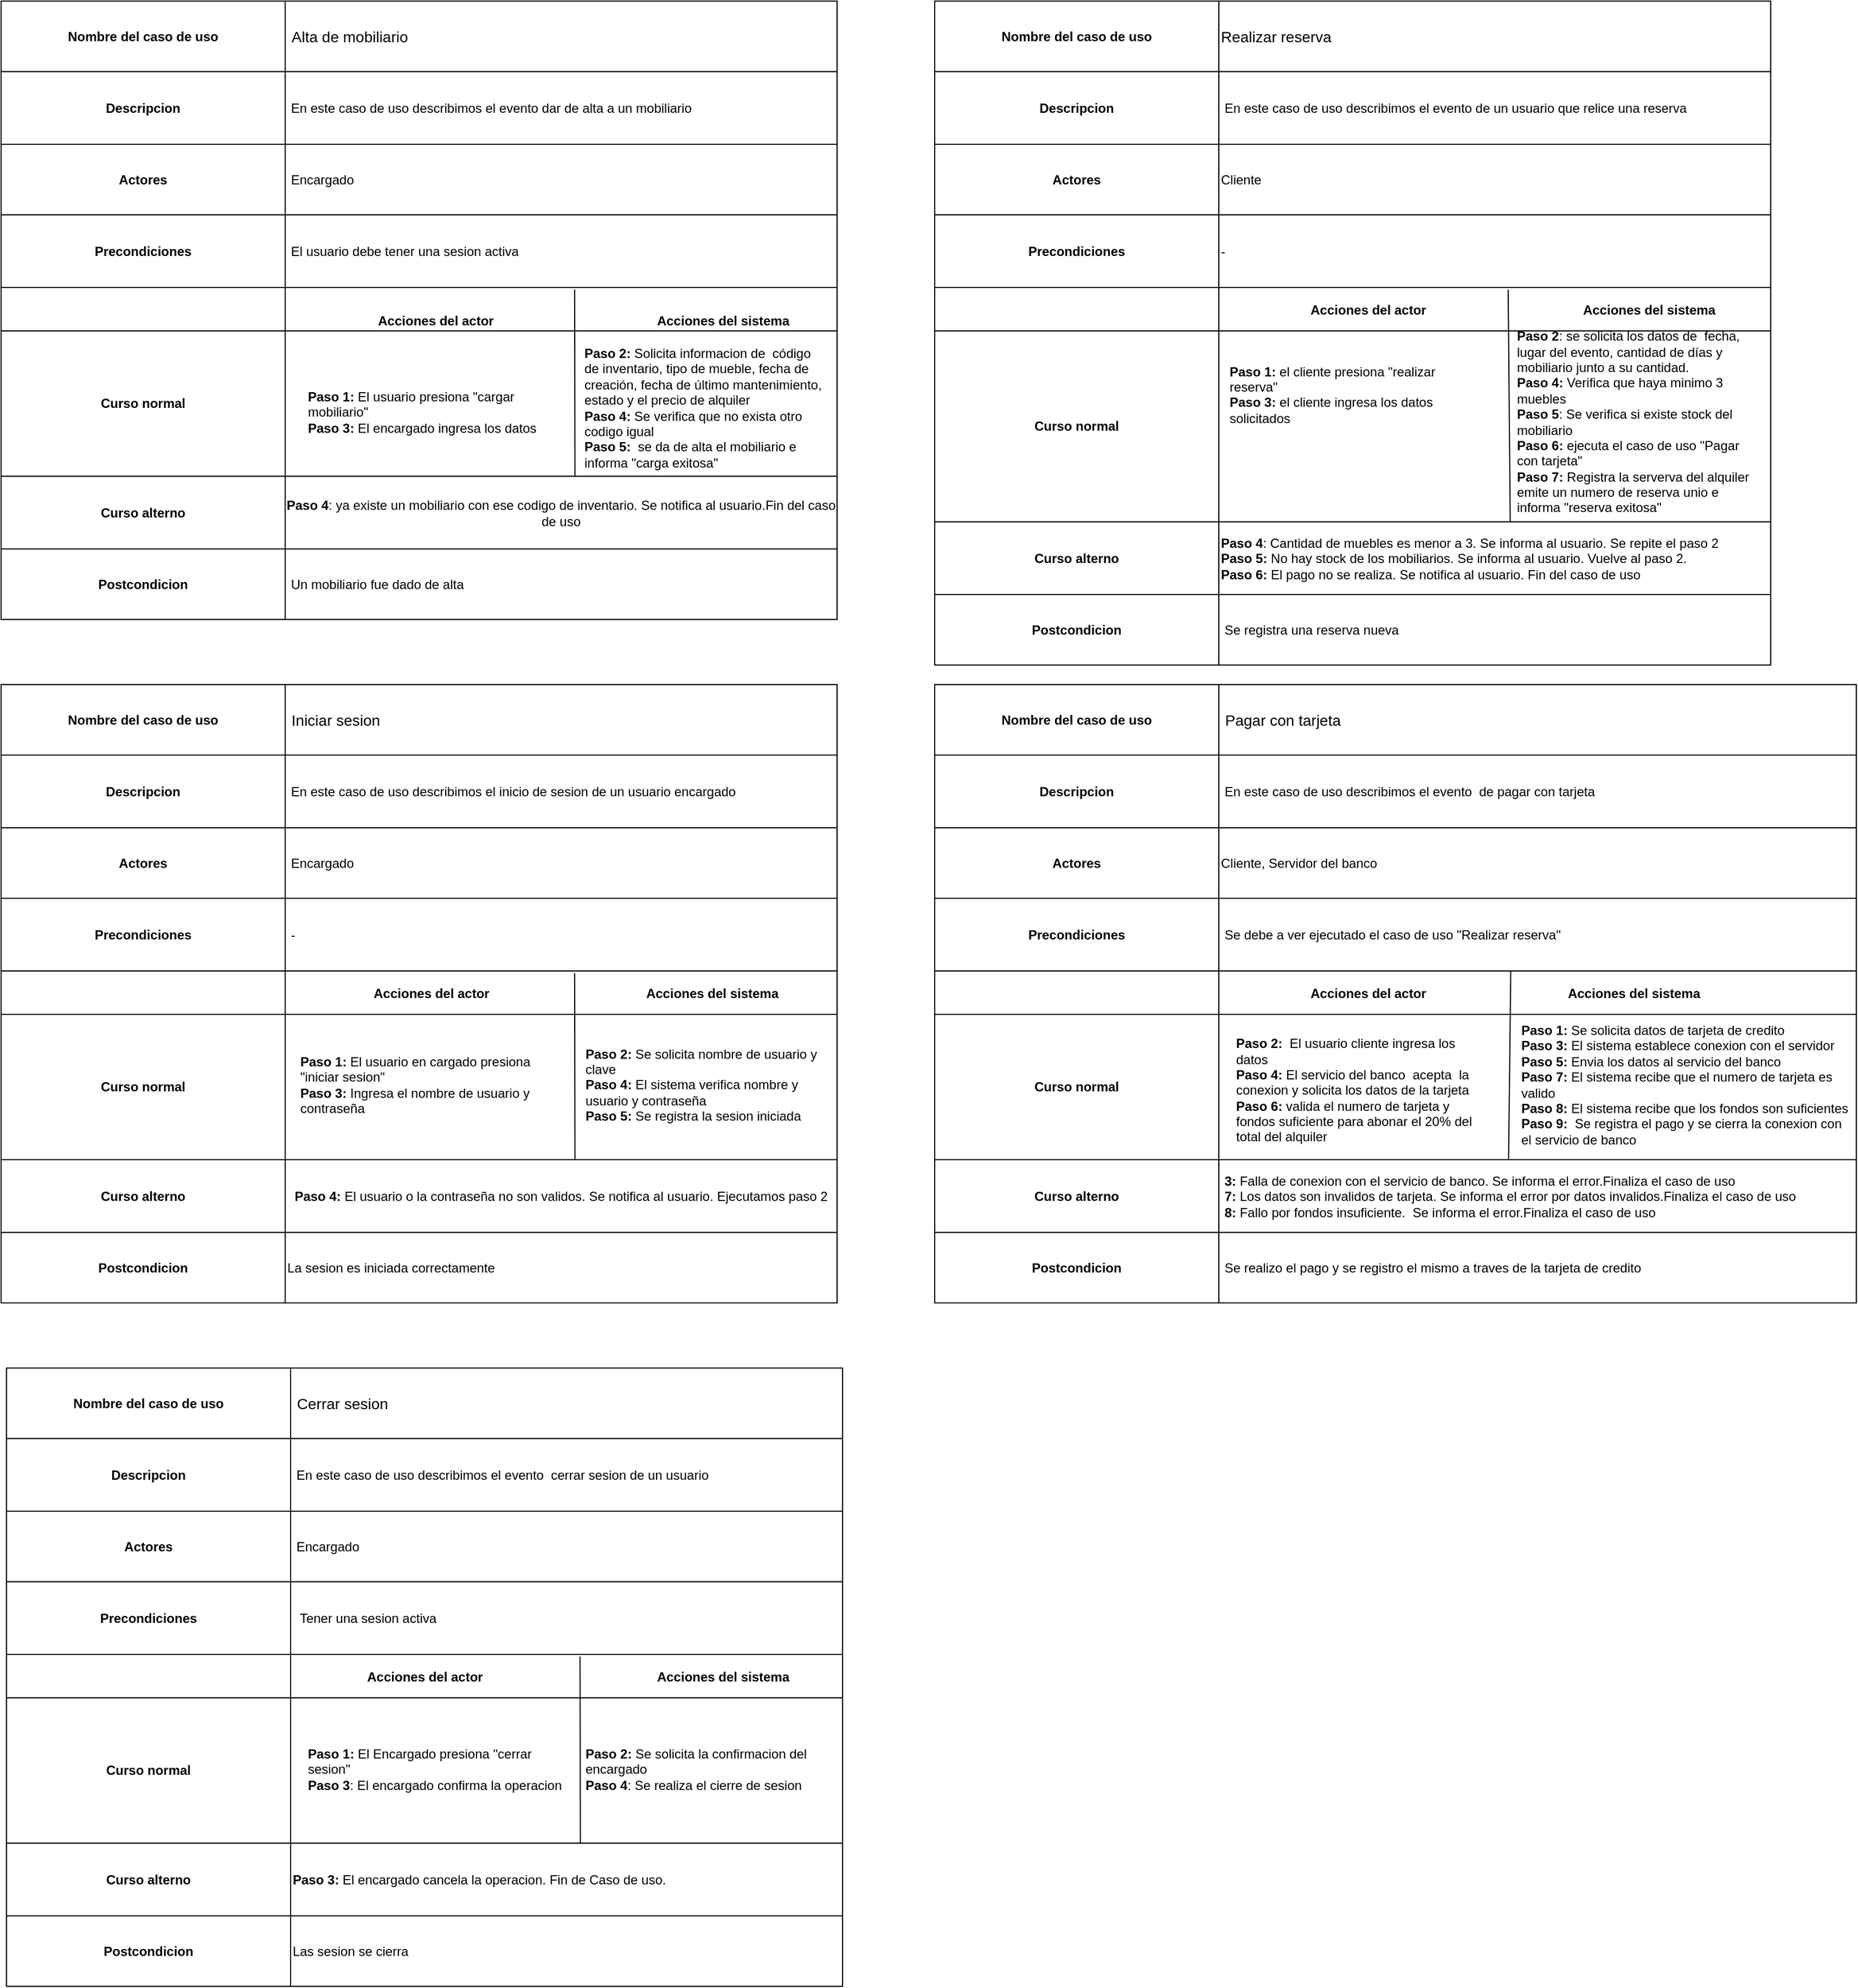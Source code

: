 <mxfile version="28.1.2">
  <diagram id="bb4lT4b2i6TMiSyTmLEN" name="Página-1">
    <mxGraphModel dx="1665" dy="859" grid="1" gridSize="10" guides="1" tooltips="1" connect="1" arrows="1" fold="1" page="1" pageScale="1" pageWidth="827" pageHeight="1169" math="0" shadow="0">
      <root>
        <mxCell id="0" />
        <mxCell id="1" parent="0" />
        <mxCell id="H7BdsyC2jtt9pqo2uSTz-25" value="" style="shape=table;startSize=0;container=1;collapsible=0;childLayout=tableLayout;" parent="1" vertex="1">
          <mxGeometry x="59" y="70" width="771" height="570" as="geometry" />
        </mxCell>
        <mxCell id="H7BdsyC2jtt9pqo2uSTz-26" value="" style="shape=tableRow;horizontal=0;startSize=0;swimlaneHead=0;swimlaneBody=0;strokeColor=inherit;top=0;left=0;bottom=0;right=0;collapsible=0;dropTarget=0;fillColor=none;points=[[0,0.5],[1,0.5]];portConstraint=eastwest;" parent="H7BdsyC2jtt9pqo2uSTz-25" vertex="1">
          <mxGeometry width="771" height="65" as="geometry" />
        </mxCell>
        <mxCell id="H7BdsyC2jtt9pqo2uSTz-27" value="&lt;b&gt;Nombre del caso de uso&lt;/b&gt;" style="shape=partialRectangle;html=1;whiteSpace=wrap;connectable=0;strokeColor=inherit;overflow=hidden;fillColor=none;top=0;left=0;bottom=0;right=0;pointerEvents=1;" parent="H7BdsyC2jtt9pqo2uSTz-26" vertex="1">
          <mxGeometry width="262" height="65" as="geometry">
            <mxRectangle width="262" height="65" as="alternateBounds" />
          </mxGeometry>
        </mxCell>
        <mxCell id="H7BdsyC2jtt9pqo2uSTz-28" value="&lt;font style=&quot;font-size: 14px;&quot;&gt;&amp;nbsp;Alta de mobiliario&lt;/font&gt;" style="shape=partialRectangle;html=1;whiteSpace=wrap;connectable=0;strokeColor=inherit;overflow=hidden;fillColor=none;top=0;left=0;bottom=0;right=0;pointerEvents=1;align=left;" parent="H7BdsyC2jtt9pqo2uSTz-26" vertex="1">
          <mxGeometry x="262" width="509" height="65" as="geometry">
            <mxRectangle width="509" height="65" as="alternateBounds" />
          </mxGeometry>
        </mxCell>
        <mxCell id="H7BdsyC2jtt9pqo2uSTz-29" value="" style="shape=tableRow;horizontal=0;startSize=0;swimlaneHead=0;swimlaneBody=0;strokeColor=inherit;top=0;left=0;bottom=0;right=0;collapsible=0;dropTarget=0;fillColor=none;points=[[0,0.5],[1,0.5]];portConstraint=eastwest;" parent="H7BdsyC2jtt9pqo2uSTz-25" vertex="1">
          <mxGeometry y="65" width="771" height="67" as="geometry" />
        </mxCell>
        <mxCell id="H7BdsyC2jtt9pqo2uSTz-30" value="&lt;b&gt;Descripcion&lt;/b&gt;" style="shape=partialRectangle;html=1;whiteSpace=wrap;connectable=0;strokeColor=inherit;overflow=hidden;fillColor=none;top=0;left=0;bottom=0;right=0;pointerEvents=1;" parent="H7BdsyC2jtt9pqo2uSTz-29" vertex="1">
          <mxGeometry width="262" height="67" as="geometry">
            <mxRectangle width="262" height="67" as="alternateBounds" />
          </mxGeometry>
        </mxCell>
        <mxCell id="H7BdsyC2jtt9pqo2uSTz-31" value="&amp;nbsp;En este caso de uso describimos el evento dar de alta a un mobiliario&amp;nbsp;" style="shape=partialRectangle;html=1;whiteSpace=wrap;connectable=0;strokeColor=inherit;overflow=hidden;fillColor=none;top=0;left=0;bottom=0;right=0;pointerEvents=1;align=left;" parent="H7BdsyC2jtt9pqo2uSTz-29" vertex="1">
          <mxGeometry x="262" width="509" height="67" as="geometry">
            <mxRectangle width="509" height="67" as="alternateBounds" />
          </mxGeometry>
        </mxCell>
        <mxCell id="H7BdsyC2jtt9pqo2uSTz-32" value="" style="shape=tableRow;horizontal=0;startSize=0;swimlaneHead=0;swimlaneBody=0;strokeColor=inherit;top=0;left=0;bottom=0;right=0;collapsible=0;dropTarget=0;fillColor=none;points=[[0,0.5],[1,0.5]];portConstraint=eastwest;" parent="H7BdsyC2jtt9pqo2uSTz-25" vertex="1">
          <mxGeometry y="132" width="771" height="65" as="geometry" />
        </mxCell>
        <mxCell id="H7BdsyC2jtt9pqo2uSTz-33" value="&lt;b&gt;Actores&lt;/b&gt;" style="shape=partialRectangle;html=1;whiteSpace=wrap;connectable=0;strokeColor=inherit;overflow=hidden;fillColor=none;top=0;left=0;bottom=0;right=0;pointerEvents=1;" parent="H7BdsyC2jtt9pqo2uSTz-32" vertex="1">
          <mxGeometry width="262" height="65" as="geometry">
            <mxRectangle width="262" height="65" as="alternateBounds" />
          </mxGeometry>
        </mxCell>
        <mxCell id="H7BdsyC2jtt9pqo2uSTz-34" value="&amp;nbsp;Encargado" style="shape=partialRectangle;html=1;whiteSpace=wrap;connectable=0;strokeColor=inherit;overflow=hidden;fillColor=none;top=0;left=0;bottom=0;right=0;pointerEvents=1;align=left;" parent="H7BdsyC2jtt9pqo2uSTz-32" vertex="1">
          <mxGeometry x="262" width="509" height="65" as="geometry">
            <mxRectangle width="509" height="65" as="alternateBounds" />
          </mxGeometry>
        </mxCell>
        <mxCell id="H7BdsyC2jtt9pqo2uSTz-35" value="" style="shape=tableRow;horizontal=0;startSize=0;swimlaneHead=0;swimlaneBody=0;strokeColor=inherit;top=0;left=0;bottom=0;right=0;collapsible=0;dropTarget=0;fillColor=none;points=[[0,0.5],[1,0.5]];portConstraint=eastwest;" parent="H7BdsyC2jtt9pqo2uSTz-25" vertex="1">
          <mxGeometry y="197" width="771" height="67" as="geometry" />
        </mxCell>
        <mxCell id="H7BdsyC2jtt9pqo2uSTz-36" value="&lt;b&gt;Precondiciones&lt;/b&gt;" style="shape=partialRectangle;html=1;whiteSpace=wrap;connectable=0;strokeColor=inherit;overflow=hidden;fillColor=none;top=0;left=0;bottom=0;right=0;pointerEvents=1;" parent="H7BdsyC2jtt9pqo2uSTz-35" vertex="1">
          <mxGeometry width="262" height="67" as="geometry">
            <mxRectangle width="262" height="67" as="alternateBounds" />
          </mxGeometry>
        </mxCell>
        <mxCell id="H7BdsyC2jtt9pqo2uSTz-37" value="&amp;nbsp;El usuario debe tener una sesion activa" style="shape=partialRectangle;html=1;whiteSpace=wrap;connectable=0;strokeColor=inherit;overflow=hidden;fillColor=none;top=0;left=0;bottom=0;right=0;pointerEvents=1;align=left;" parent="H7BdsyC2jtt9pqo2uSTz-35" vertex="1">
          <mxGeometry x="262" width="509" height="67" as="geometry">
            <mxRectangle width="509" height="67" as="alternateBounds" />
          </mxGeometry>
        </mxCell>
        <mxCell id="H7BdsyC2jtt9pqo2uSTz-48" value="" style="shape=tableRow;horizontal=0;startSize=0;swimlaneHead=0;swimlaneBody=0;strokeColor=inherit;top=0;left=0;bottom=0;right=0;collapsible=0;dropTarget=0;fillColor=none;points=[[0,0.5],[1,0.5]];portConstraint=eastwest;" parent="H7BdsyC2jtt9pqo2uSTz-25" vertex="1">
          <mxGeometry y="264" width="771" height="40" as="geometry" />
        </mxCell>
        <mxCell id="H7BdsyC2jtt9pqo2uSTz-49" value="" style="shape=partialRectangle;html=1;whiteSpace=wrap;connectable=0;strokeColor=inherit;overflow=hidden;fillColor=none;top=0;left=0;bottom=0;right=0;pointerEvents=1;" parent="H7BdsyC2jtt9pqo2uSTz-48" vertex="1">
          <mxGeometry width="262" height="40" as="geometry">
            <mxRectangle width="262" height="40" as="alternateBounds" />
          </mxGeometry>
        </mxCell>
        <mxCell id="H7BdsyC2jtt9pqo2uSTz-50" value="" style="shape=partialRectangle;html=1;whiteSpace=wrap;connectable=0;strokeColor=inherit;overflow=hidden;fillColor=none;top=0;left=0;bottom=0;right=0;pointerEvents=1;" parent="H7BdsyC2jtt9pqo2uSTz-48" vertex="1">
          <mxGeometry x="262" width="509" height="40" as="geometry">
            <mxRectangle width="509" height="40" as="alternateBounds" />
          </mxGeometry>
        </mxCell>
        <mxCell id="H7BdsyC2jtt9pqo2uSTz-51" value="" style="endArrow=none;html=1;rounded=0;exitX=0.704;exitY=0.998;exitDx=0;exitDy=0;exitPerimeter=0;entryX=0.686;entryY=0.05;entryDx=0;entryDy=0;entryPerimeter=0;" parent="H7BdsyC2jtt9pqo2uSTz-25" target="H7BdsyC2jtt9pqo2uSTz-48" edge="1">
          <mxGeometry width="50" height="50" relative="1" as="geometry">
            <mxPoint x="529.254" y="438.002" as="sourcePoint" />
            <mxPoint x="520.002" y="306.27" as="targetPoint" />
          </mxGeometry>
        </mxCell>
        <mxCell id="H7BdsyC2jtt9pqo2uSTz-38" value="" style="shape=tableRow;horizontal=0;startSize=0;swimlaneHead=0;swimlaneBody=0;strokeColor=inherit;top=0;left=0;bottom=0;right=0;collapsible=0;dropTarget=0;fillColor=none;points=[[0,0.5],[1,0.5]];portConstraint=eastwest;" parent="H7BdsyC2jtt9pqo2uSTz-25" vertex="1">
          <mxGeometry y="304" width="771" height="134" as="geometry" />
        </mxCell>
        <mxCell id="H7BdsyC2jtt9pqo2uSTz-39" value="&lt;b&gt;Curso normal&lt;/b&gt;" style="shape=partialRectangle;html=1;whiteSpace=wrap;connectable=0;strokeColor=inherit;overflow=hidden;fillColor=none;top=0;left=0;bottom=0;right=0;pointerEvents=1;" parent="H7BdsyC2jtt9pqo2uSTz-38" vertex="1">
          <mxGeometry width="262" height="134" as="geometry">
            <mxRectangle width="262" height="134" as="alternateBounds" />
          </mxGeometry>
        </mxCell>
        <mxCell id="H7BdsyC2jtt9pqo2uSTz-40" value="&lt;table&gt;&lt;tbody&gt;&lt;tr&gt;&lt;td&gt;&lt;br&gt;&lt;/td&gt;&lt;td&gt;&lt;br&gt;&lt;/td&gt;&lt;/tr&gt;&lt;/tbody&gt;&lt;/table&gt;" style="shape=partialRectangle;html=1;whiteSpace=wrap;connectable=0;strokeColor=inherit;overflow=hidden;fillColor=none;top=0;left=0;bottom=0;right=0;pointerEvents=1;" parent="H7BdsyC2jtt9pqo2uSTz-38" vertex="1">
          <mxGeometry x="262" width="509" height="134" as="geometry">
            <mxRectangle width="509" height="134" as="alternateBounds" />
          </mxGeometry>
        </mxCell>
        <mxCell id="H7BdsyC2jtt9pqo2uSTz-41" value="" style="shape=tableRow;horizontal=0;startSize=0;swimlaneHead=0;swimlaneBody=0;strokeColor=inherit;top=0;left=0;bottom=0;right=0;collapsible=0;dropTarget=0;fillColor=none;points=[[0,0.5],[1,0.5]];portConstraint=eastwest;" parent="H7BdsyC2jtt9pqo2uSTz-25" vertex="1">
          <mxGeometry y="438" width="771" height="67" as="geometry" />
        </mxCell>
        <mxCell id="H7BdsyC2jtt9pqo2uSTz-42" value="&lt;b&gt;Curso alterno&lt;/b&gt;" style="shape=partialRectangle;html=1;whiteSpace=wrap;connectable=0;strokeColor=inherit;overflow=hidden;fillColor=none;top=0;left=0;bottom=0;right=0;pointerEvents=1;" parent="H7BdsyC2jtt9pqo2uSTz-41" vertex="1">
          <mxGeometry width="262" height="67" as="geometry">
            <mxRectangle width="262" height="67" as="alternateBounds" />
          </mxGeometry>
        </mxCell>
        <mxCell id="H7BdsyC2jtt9pqo2uSTz-43" value="&lt;b&gt;Paso 4&lt;/b&gt;: ya existe un mobiliario con ese codigo de inventario. Se notifica al usuario.Fin del caso de uso" style="shape=partialRectangle;html=1;whiteSpace=wrap;connectable=0;strokeColor=inherit;overflow=hidden;fillColor=none;top=0;left=0;bottom=0;right=0;pointerEvents=1;" parent="H7BdsyC2jtt9pqo2uSTz-41" vertex="1">
          <mxGeometry x="262" width="509" height="67" as="geometry">
            <mxRectangle width="509" height="67" as="alternateBounds" />
          </mxGeometry>
        </mxCell>
        <mxCell id="H7BdsyC2jtt9pqo2uSTz-44" value="" style="shape=tableRow;horizontal=0;startSize=0;swimlaneHead=0;swimlaneBody=0;strokeColor=inherit;top=0;left=0;bottom=0;right=0;collapsible=0;dropTarget=0;fillColor=none;points=[[0,0.5],[1,0.5]];portConstraint=eastwest;" parent="H7BdsyC2jtt9pqo2uSTz-25" vertex="1">
          <mxGeometry y="505" width="771" height="65" as="geometry" />
        </mxCell>
        <mxCell id="H7BdsyC2jtt9pqo2uSTz-45" value="&lt;b&gt;Postcondicion&lt;/b&gt;" style="shape=partialRectangle;html=1;whiteSpace=wrap;connectable=0;strokeColor=inherit;overflow=hidden;fillColor=none;top=0;left=0;bottom=0;right=0;pointerEvents=1;" parent="H7BdsyC2jtt9pqo2uSTz-44" vertex="1">
          <mxGeometry width="262" height="65" as="geometry">
            <mxRectangle width="262" height="65" as="alternateBounds" />
          </mxGeometry>
        </mxCell>
        <mxCell id="H7BdsyC2jtt9pqo2uSTz-46" value="&amp;nbsp;Un mobiliario fue dado de alta" style="shape=partialRectangle;html=1;whiteSpace=wrap;connectable=0;strokeColor=inherit;overflow=hidden;fillColor=none;top=0;left=0;bottom=0;right=0;pointerEvents=1;align=left;" parent="H7BdsyC2jtt9pqo2uSTz-44" vertex="1">
          <mxGeometry x="262" width="509" height="65" as="geometry">
            <mxRectangle width="509" height="65" as="alternateBounds" />
          </mxGeometry>
        </mxCell>
        <mxCell id="H7BdsyC2jtt9pqo2uSTz-52" value="&lt;b&gt;Acciones del actor&lt;/b&gt;" style="text;html=1;align=center;verticalAlign=middle;whiteSpace=wrap;rounded=0;movable=0;resizable=0;rotatable=0;deletable=0;editable=0;locked=1;connectable=0;" parent="1" vertex="1">
          <mxGeometry x="390" y="350" width="140" height="30" as="geometry" />
        </mxCell>
        <mxCell id="H7BdsyC2jtt9pqo2uSTz-54" value="&lt;b&gt;Acciones del sistema&lt;/b&gt;" style="text;html=1;align=center;verticalAlign=middle;whiteSpace=wrap;rounded=0;movable=0;resizable=0;rotatable=0;deletable=0;editable=0;locked=1;connectable=0;" parent="1" vertex="1">
          <mxGeometry x="650" y="350" width="150" height="30" as="geometry" />
        </mxCell>
        <mxCell id="H7BdsyC2jtt9pqo2uSTz-79" value="&lt;b&gt;Paso 1: &lt;/b&gt;El usuario presiona &quot;cargar mobiliario&quot;&lt;div&gt;&lt;b&gt;Paso 3:&lt;/b&gt; El encargado ingresa los datos&lt;/div&gt;" style="text;html=1;align=left;verticalAlign=middle;whiteSpace=wrap;rounded=0;" parent="1" vertex="1">
          <mxGeometry x="340" y="397.5" width="225.5" height="102.5" as="geometry" />
        </mxCell>
        <mxCell id="H7BdsyC2jtt9pqo2uSTz-80" value="&lt;b&gt;Paso 2:&lt;/b&gt;&amp;nbsp;Solicita informacion de&amp;nbsp; código &lt;br&gt;de inventario, tipo de mueble, fecha de creación, fecha de último mantenimiento, estado y el precio de alquiler&lt;br&gt;&lt;b&gt;Paso 4:&lt;/b&gt;&amp;nbsp;Se verifica que no exista otro codigo igual&lt;br&gt;&lt;b&gt;Paso 5:&amp;nbsp;&lt;/b&gt;&amp;nbsp;se da de alta el mobiliario e informa &quot;carga exitosa&quot;" style="text;html=1;align=left;verticalAlign=middle;whiteSpace=wrap;rounded=0;" parent="1" vertex="1">
          <mxGeometry x="595" y="390" width="230" height="110" as="geometry" />
        </mxCell>
        <mxCell id="H7BdsyC2jtt9pqo2uSTz-81" value="" style="shape=table;startSize=0;container=1;collapsible=0;childLayout=tableLayout;" parent="1" vertex="1">
          <mxGeometry x="59" y="700" width="771" height="570" as="geometry" />
        </mxCell>
        <mxCell id="H7BdsyC2jtt9pqo2uSTz-82" value="" style="shape=tableRow;horizontal=0;startSize=0;swimlaneHead=0;swimlaneBody=0;strokeColor=inherit;top=0;left=0;bottom=0;right=0;collapsible=0;dropTarget=0;fillColor=none;points=[[0,0.5],[1,0.5]];portConstraint=eastwest;" parent="H7BdsyC2jtt9pqo2uSTz-81" vertex="1">
          <mxGeometry width="771" height="65" as="geometry" />
        </mxCell>
        <mxCell id="H7BdsyC2jtt9pqo2uSTz-83" value="&lt;b&gt;Nombre del caso de uso&lt;/b&gt;" style="shape=partialRectangle;html=1;whiteSpace=wrap;connectable=0;strokeColor=inherit;overflow=hidden;fillColor=none;top=0;left=0;bottom=0;right=0;pointerEvents=1;" parent="H7BdsyC2jtt9pqo2uSTz-82" vertex="1">
          <mxGeometry width="262" height="65" as="geometry">
            <mxRectangle width="262" height="65" as="alternateBounds" />
          </mxGeometry>
        </mxCell>
        <mxCell id="H7BdsyC2jtt9pqo2uSTz-84" value="&lt;font style=&quot;font-size: 14px;&quot;&gt;&amp;nbsp;Iniciar sesion&lt;/font&gt;" style="shape=partialRectangle;html=1;whiteSpace=wrap;connectable=0;strokeColor=inherit;overflow=hidden;fillColor=none;top=0;left=0;bottom=0;right=0;pointerEvents=1;align=left;" parent="H7BdsyC2jtt9pqo2uSTz-82" vertex="1">
          <mxGeometry x="262" width="509" height="65" as="geometry">
            <mxRectangle width="509" height="65" as="alternateBounds" />
          </mxGeometry>
        </mxCell>
        <mxCell id="H7BdsyC2jtt9pqo2uSTz-85" value="" style="shape=tableRow;horizontal=0;startSize=0;swimlaneHead=0;swimlaneBody=0;strokeColor=inherit;top=0;left=0;bottom=0;right=0;collapsible=0;dropTarget=0;fillColor=none;points=[[0,0.5],[1,0.5]];portConstraint=eastwest;" parent="H7BdsyC2jtt9pqo2uSTz-81" vertex="1">
          <mxGeometry y="65" width="771" height="67" as="geometry" />
        </mxCell>
        <mxCell id="H7BdsyC2jtt9pqo2uSTz-86" value="&lt;b&gt;Descripcion&lt;/b&gt;" style="shape=partialRectangle;html=1;whiteSpace=wrap;connectable=0;strokeColor=inherit;overflow=hidden;fillColor=none;top=0;left=0;bottom=0;right=0;pointerEvents=1;" parent="H7BdsyC2jtt9pqo2uSTz-85" vertex="1">
          <mxGeometry width="262" height="67" as="geometry">
            <mxRectangle width="262" height="67" as="alternateBounds" />
          </mxGeometry>
        </mxCell>
        <mxCell id="H7BdsyC2jtt9pqo2uSTz-87" value="&amp;nbsp;En este caso de uso describimos el inicio de sesion de un usuario encargado" style="shape=partialRectangle;html=1;whiteSpace=wrap;connectable=0;strokeColor=inherit;overflow=hidden;fillColor=none;top=0;left=0;bottom=0;right=0;pointerEvents=1;align=left;" parent="H7BdsyC2jtt9pqo2uSTz-85" vertex="1">
          <mxGeometry x="262" width="509" height="67" as="geometry">
            <mxRectangle width="509" height="67" as="alternateBounds" />
          </mxGeometry>
        </mxCell>
        <mxCell id="H7BdsyC2jtt9pqo2uSTz-88" value="" style="shape=tableRow;horizontal=0;startSize=0;swimlaneHead=0;swimlaneBody=0;strokeColor=inherit;top=0;left=0;bottom=0;right=0;collapsible=0;dropTarget=0;fillColor=none;points=[[0,0.5],[1,0.5]];portConstraint=eastwest;" parent="H7BdsyC2jtt9pqo2uSTz-81" vertex="1">
          <mxGeometry y="132" width="771" height="65" as="geometry" />
        </mxCell>
        <mxCell id="H7BdsyC2jtt9pqo2uSTz-89" value="&lt;b&gt;Actores&lt;/b&gt;" style="shape=partialRectangle;html=1;whiteSpace=wrap;connectable=0;strokeColor=inherit;overflow=hidden;fillColor=none;top=0;left=0;bottom=0;right=0;pointerEvents=1;" parent="H7BdsyC2jtt9pqo2uSTz-88" vertex="1">
          <mxGeometry width="262" height="65" as="geometry">
            <mxRectangle width="262" height="65" as="alternateBounds" />
          </mxGeometry>
        </mxCell>
        <mxCell id="H7BdsyC2jtt9pqo2uSTz-90" value="&amp;nbsp;Encargado" style="shape=partialRectangle;html=1;whiteSpace=wrap;connectable=0;strokeColor=inherit;overflow=hidden;fillColor=none;top=0;left=0;bottom=0;right=0;pointerEvents=1;align=left;" parent="H7BdsyC2jtt9pqo2uSTz-88" vertex="1">
          <mxGeometry x="262" width="509" height="65" as="geometry">
            <mxRectangle width="509" height="65" as="alternateBounds" />
          </mxGeometry>
        </mxCell>
        <mxCell id="H7BdsyC2jtt9pqo2uSTz-91" value="" style="shape=tableRow;horizontal=0;startSize=0;swimlaneHead=0;swimlaneBody=0;strokeColor=inherit;top=0;left=0;bottom=0;right=0;collapsible=0;dropTarget=0;fillColor=none;points=[[0,0.5],[1,0.5]];portConstraint=eastwest;" parent="H7BdsyC2jtt9pqo2uSTz-81" vertex="1">
          <mxGeometry y="197" width="771" height="67" as="geometry" />
        </mxCell>
        <mxCell id="H7BdsyC2jtt9pqo2uSTz-92" value="&lt;b&gt;Precondiciones&lt;/b&gt;" style="shape=partialRectangle;html=1;whiteSpace=wrap;connectable=0;strokeColor=inherit;overflow=hidden;fillColor=none;top=0;left=0;bottom=0;right=0;pointerEvents=1;" parent="H7BdsyC2jtt9pqo2uSTz-91" vertex="1">
          <mxGeometry width="262" height="67" as="geometry">
            <mxRectangle width="262" height="67" as="alternateBounds" />
          </mxGeometry>
        </mxCell>
        <mxCell id="H7BdsyC2jtt9pqo2uSTz-93" value="&amp;nbsp;-" style="shape=partialRectangle;html=1;whiteSpace=wrap;connectable=0;strokeColor=inherit;overflow=hidden;fillColor=none;top=0;left=0;bottom=0;right=0;pointerEvents=1;align=left;" parent="H7BdsyC2jtt9pqo2uSTz-91" vertex="1">
          <mxGeometry x="262" width="509" height="67" as="geometry">
            <mxRectangle width="509" height="67" as="alternateBounds" />
          </mxGeometry>
        </mxCell>
        <mxCell id="H7BdsyC2jtt9pqo2uSTz-94" value="" style="shape=tableRow;horizontal=0;startSize=0;swimlaneHead=0;swimlaneBody=0;strokeColor=inherit;top=0;left=0;bottom=0;right=0;collapsible=0;dropTarget=0;fillColor=none;points=[[0,0.5],[1,0.5]];portConstraint=eastwest;" parent="H7BdsyC2jtt9pqo2uSTz-81" vertex="1">
          <mxGeometry y="264" width="771" height="40" as="geometry" />
        </mxCell>
        <mxCell id="H7BdsyC2jtt9pqo2uSTz-95" value="" style="shape=partialRectangle;html=1;whiteSpace=wrap;connectable=0;strokeColor=inherit;overflow=hidden;fillColor=none;top=0;left=0;bottom=0;right=0;pointerEvents=1;" parent="H7BdsyC2jtt9pqo2uSTz-94" vertex="1">
          <mxGeometry width="262" height="40" as="geometry">
            <mxRectangle width="262" height="40" as="alternateBounds" />
          </mxGeometry>
        </mxCell>
        <mxCell id="H7BdsyC2jtt9pqo2uSTz-96" value="" style="shape=partialRectangle;html=1;whiteSpace=wrap;connectable=0;strokeColor=inherit;overflow=hidden;fillColor=none;top=0;left=0;bottom=0;right=0;pointerEvents=1;" parent="H7BdsyC2jtt9pqo2uSTz-94" vertex="1">
          <mxGeometry x="262" width="509" height="40" as="geometry">
            <mxRectangle width="509" height="40" as="alternateBounds" />
          </mxGeometry>
        </mxCell>
        <mxCell id="H7BdsyC2jtt9pqo2uSTz-97" value="" style="endArrow=none;html=1;rounded=0;exitX=0.704;exitY=0.998;exitDx=0;exitDy=0;exitPerimeter=0;entryX=0.686;entryY=0.05;entryDx=0;entryDy=0;entryPerimeter=0;" parent="H7BdsyC2jtt9pqo2uSTz-81" target="H7BdsyC2jtt9pqo2uSTz-94" edge="1">
          <mxGeometry width="50" height="50" relative="1" as="geometry">
            <mxPoint x="529.254" y="438.002" as="sourcePoint" />
            <mxPoint x="520.002" y="306.27" as="targetPoint" />
          </mxGeometry>
        </mxCell>
        <mxCell id="H7BdsyC2jtt9pqo2uSTz-98" value="" style="shape=tableRow;horizontal=0;startSize=0;swimlaneHead=0;swimlaneBody=0;strokeColor=inherit;top=0;left=0;bottom=0;right=0;collapsible=0;dropTarget=0;fillColor=none;points=[[0,0.5],[1,0.5]];portConstraint=eastwest;" parent="H7BdsyC2jtt9pqo2uSTz-81" vertex="1">
          <mxGeometry y="304" width="771" height="134" as="geometry" />
        </mxCell>
        <mxCell id="H7BdsyC2jtt9pqo2uSTz-99" value="&lt;b&gt;Curso normal&lt;/b&gt;" style="shape=partialRectangle;html=1;whiteSpace=wrap;connectable=0;strokeColor=inherit;overflow=hidden;fillColor=none;top=0;left=0;bottom=0;right=0;pointerEvents=1;" parent="H7BdsyC2jtt9pqo2uSTz-98" vertex="1">
          <mxGeometry width="262" height="134" as="geometry">
            <mxRectangle width="262" height="134" as="alternateBounds" />
          </mxGeometry>
        </mxCell>
        <mxCell id="H7BdsyC2jtt9pqo2uSTz-100" value="&lt;table&gt;&lt;tbody&gt;&lt;tr&gt;&lt;td&gt;&lt;br&gt;&lt;/td&gt;&lt;td&gt;&lt;br&gt;&lt;/td&gt;&lt;/tr&gt;&lt;/tbody&gt;&lt;/table&gt;" style="shape=partialRectangle;html=1;whiteSpace=wrap;connectable=0;strokeColor=inherit;overflow=hidden;fillColor=none;top=0;left=0;bottom=0;right=0;pointerEvents=1;" parent="H7BdsyC2jtt9pqo2uSTz-98" vertex="1">
          <mxGeometry x="262" width="509" height="134" as="geometry">
            <mxRectangle width="509" height="134" as="alternateBounds" />
          </mxGeometry>
        </mxCell>
        <mxCell id="H7BdsyC2jtt9pqo2uSTz-101" value="" style="shape=tableRow;horizontal=0;startSize=0;swimlaneHead=0;swimlaneBody=0;strokeColor=inherit;top=0;left=0;bottom=0;right=0;collapsible=0;dropTarget=0;fillColor=none;points=[[0,0.5],[1,0.5]];portConstraint=eastwest;" parent="H7BdsyC2jtt9pqo2uSTz-81" vertex="1">
          <mxGeometry y="438" width="771" height="67" as="geometry" />
        </mxCell>
        <mxCell id="H7BdsyC2jtt9pqo2uSTz-102" value="&lt;b&gt;Curso alterno&lt;/b&gt;" style="shape=partialRectangle;html=1;whiteSpace=wrap;connectable=0;strokeColor=inherit;overflow=hidden;fillColor=none;top=0;left=0;bottom=0;right=0;pointerEvents=1;" parent="H7BdsyC2jtt9pqo2uSTz-101" vertex="1">
          <mxGeometry width="262" height="67" as="geometry">
            <mxRectangle width="262" height="67" as="alternateBounds" />
          </mxGeometry>
        </mxCell>
        <mxCell id="H7BdsyC2jtt9pqo2uSTz-103" value="&lt;b&gt;Paso 4: &lt;/b&gt;El usuario o la contraseña no son validos. Se notifica al usuario. Ejecutamos paso 2" style="shape=partialRectangle;html=1;whiteSpace=wrap;connectable=0;strokeColor=inherit;overflow=hidden;fillColor=none;top=0;left=0;bottom=0;right=0;pointerEvents=1;" parent="H7BdsyC2jtt9pqo2uSTz-101" vertex="1">
          <mxGeometry x="262" width="509" height="67" as="geometry">
            <mxRectangle width="509" height="67" as="alternateBounds" />
          </mxGeometry>
        </mxCell>
        <mxCell id="H7BdsyC2jtt9pqo2uSTz-104" value="" style="shape=tableRow;horizontal=0;startSize=0;swimlaneHead=0;swimlaneBody=0;strokeColor=inherit;top=0;left=0;bottom=0;right=0;collapsible=0;dropTarget=0;fillColor=none;points=[[0,0.5],[1,0.5]];portConstraint=eastwest;" parent="H7BdsyC2jtt9pqo2uSTz-81" vertex="1">
          <mxGeometry y="505" width="771" height="65" as="geometry" />
        </mxCell>
        <mxCell id="H7BdsyC2jtt9pqo2uSTz-105" value="&lt;b&gt;Postcondicion&lt;/b&gt;" style="shape=partialRectangle;html=1;whiteSpace=wrap;connectable=0;strokeColor=inherit;overflow=hidden;fillColor=none;top=0;left=0;bottom=0;right=0;pointerEvents=1;" parent="H7BdsyC2jtt9pqo2uSTz-104" vertex="1">
          <mxGeometry width="262" height="65" as="geometry">
            <mxRectangle width="262" height="65" as="alternateBounds" />
          </mxGeometry>
        </mxCell>
        <mxCell id="H7BdsyC2jtt9pqo2uSTz-106" value="La sesion es iniciada correctamente" style="shape=partialRectangle;html=1;whiteSpace=wrap;connectable=0;strokeColor=inherit;overflow=hidden;fillColor=none;top=0;left=0;bottom=0;right=0;pointerEvents=1;align=left;" parent="H7BdsyC2jtt9pqo2uSTz-104" vertex="1">
          <mxGeometry x="262" width="509" height="65" as="geometry">
            <mxRectangle width="509" height="65" as="alternateBounds" />
          </mxGeometry>
        </mxCell>
        <mxCell id="H7BdsyC2jtt9pqo2uSTz-107" value="&lt;b&gt;Acciones del actor&lt;/b&gt;" style="text;html=1;align=center;verticalAlign=middle;whiteSpace=wrap;rounded=0;movable=0;resizable=0;rotatable=0;deletable=0;editable=0;locked=1;connectable=0;" parent="1" vertex="1">
          <mxGeometry x="385.5" y="970" width="140" height="30" as="geometry" />
        </mxCell>
        <mxCell id="H7BdsyC2jtt9pqo2uSTz-108" value="&lt;b&gt;Acciones del sistema&lt;/b&gt;" style="text;html=1;align=center;verticalAlign=middle;whiteSpace=wrap;rounded=0;movable=0;resizable=0;rotatable=0;deletable=0;editable=0;locked=1;connectable=0;" parent="1" vertex="1">
          <mxGeometry x="640" y="970" width="150" height="30" as="geometry" />
        </mxCell>
        <mxCell id="H7BdsyC2jtt9pqo2uSTz-109" value="&lt;b&gt;Paso 1:&lt;/b&gt; El usuario en cargado presiona &quot;iniciar sesion&quot;&lt;div&gt;&lt;b&gt;Paso 3:&lt;/b&gt; Ingresa el nombre de usuario y contraseña&lt;/div&gt;" style="text;html=1;align=left;verticalAlign=middle;whiteSpace=wrap;rounded=0;" parent="1" vertex="1">
          <mxGeometry x="332.75" y="1008.75" width="240" height="120" as="geometry" />
        </mxCell>
        <mxCell id="H7BdsyC2jtt9pqo2uSTz-110" value="&lt;b&gt;Paso 2:&lt;/b&gt;&amp;nbsp;Se solicita nombre de usuario y clave&lt;div&gt;&lt;b&gt;Paso 4: &lt;/b&gt;El sistema verifica nombre y usuario y contraseña&lt;/div&gt;&lt;div&gt;&lt;b&gt;Paso 5: &lt;/b&gt;Se registra la sesion iniciada&amp;nbsp;&lt;/div&gt;" style="text;html=1;align=left;verticalAlign=middle;whiteSpace=wrap;rounded=0;" parent="1" vertex="1">
          <mxGeometry x="596.25" y="1008.75" width="240" height="120" as="geometry" />
        </mxCell>
        <mxCell id="H7BdsyC2jtt9pqo2uSTz-111" value="" style="shape=table;startSize=0;container=1;collapsible=0;childLayout=tableLayout;" parent="1" vertex="1">
          <mxGeometry x="64" y="1330" width="771" height="570" as="geometry" />
        </mxCell>
        <mxCell id="H7BdsyC2jtt9pqo2uSTz-112" value="" style="shape=tableRow;horizontal=0;startSize=0;swimlaneHead=0;swimlaneBody=0;strokeColor=inherit;top=0;left=0;bottom=0;right=0;collapsible=0;dropTarget=0;fillColor=none;points=[[0,0.5],[1,0.5]];portConstraint=eastwest;" parent="H7BdsyC2jtt9pqo2uSTz-111" vertex="1">
          <mxGeometry width="771" height="65" as="geometry" />
        </mxCell>
        <mxCell id="H7BdsyC2jtt9pqo2uSTz-113" value="&lt;b&gt;Nombre del caso de uso&lt;/b&gt;" style="shape=partialRectangle;html=1;whiteSpace=wrap;connectable=0;strokeColor=inherit;overflow=hidden;fillColor=none;top=0;left=0;bottom=0;right=0;pointerEvents=1;" parent="H7BdsyC2jtt9pqo2uSTz-112" vertex="1">
          <mxGeometry width="262" height="65" as="geometry">
            <mxRectangle width="262" height="65" as="alternateBounds" />
          </mxGeometry>
        </mxCell>
        <mxCell id="H7BdsyC2jtt9pqo2uSTz-114" value="&lt;span style=&quot;font-size: 14px;&quot;&gt;&amp;nbsp;Cerrar sesion&lt;/span&gt;" style="shape=partialRectangle;html=1;whiteSpace=wrap;connectable=0;strokeColor=inherit;overflow=hidden;fillColor=none;top=0;left=0;bottom=0;right=0;pointerEvents=1;align=left;" parent="H7BdsyC2jtt9pqo2uSTz-112" vertex="1">
          <mxGeometry x="262" width="509" height="65" as="geometry">
            <mxRectangle width="509" height="65" as="alternateBounds" />
          </mxGeometry>
        </mxCell>
        <mxCell id="H7BdsyC2jtt9pqo2uSTz-115" value="" style="shape=tableRow;horizontal=0;startSize=0;swimlaneHead=0;swimlaneBody=0;strokeColor=inherit;top=0;left=0;bottom=0;right=0;collapsible=0;dropTarget=0;fillColor=none;points=[[0,0.5],[1,0.5]];portConstraint=eastwest;" parent="H7BdsyC2jtt9pqo2uSTz-111" vertex="1">
          <mxGeometry y="65" width="771" height="67" as="geometry" />
        </mxCell>
        <mxCell id="H7BdsyC2jtt9pqo2uSTz-116" value="&lt;b&gt;Descripcion&lt;/b&gt;" style="shape=partialRectangle;html=1;whiteSpace=wrap;connectable=0;strokeColor=inherit;overflow=hidden;fillColor=none;top=0;left=0;bottom=0;right=0;pointerEvents=1;" parent="H7BdsyC2jtt9pqo2uSTz-115" vertex="1">
          <mxGeometry width="262" height="67" as="geometry">
            <mxRectangle width="262" height="67" as="alternateBounds" />
          </mxGeometry>
        </mxCell>
        <mxCell id="H7BdsyC2jtt9pqo2uSTz-117" value="&amp;nbsp;En este caso de uso describimos el evento&amp;nbsp; cerrar sesion de un usuario&amp;nbsp;" style="shape=partialRectangle;html=1;whiteSpace=wrap;connectable=0;strokeColor=inherit;overflow=hidden;fillColor=none;top=0;left=0;bottom=0;right=0;pointerEvents=1;align=left;" parent="H7BdsyC2jtt9pqo2uSTz-115" vertex="1">
          <mxGeometry x="262" width="509" height="67" as="geometry">
            <mxRectangle width="509" height="67" as="alternateBounds" />
          </mxGeometry>
        </mxCell>
        <mxCell id="H7BdsyC2jtt9pqo2uSTz-118" value="" style="shape=tableRow;horizontal=0;startSize=0;swimlaneHead=0;swimlaneBody=0;strokeColor=inherit;top=0;left=0;bottom=0;right=0;collapsible=0;dropTarget=0;fillColor=none;points=[[0,0.5],[1,0.5]];portConstraint=eastwest;" parent="H7BdsyC2jtt9pqo2uSTz-111" vertex="1">
          <mxGeometry y="132" width="771" height="65" as="geometry" />
        </mxCell>
        <mxCell id="H7BdsyC2jtt9pqo2uSTz-119" value="&lt;b&gt;Actores&lt;/b&gt;" style="shape=partialRectangle;html=1;whiteSpace=wrap;connectable=0;strokeColor=inherit;overflow=hidden;fillColor=none;top=0;left=0;bottom=0;right=0;pointerEvents=1;" parent="H7BdsyC2jtt9pqo2uSTz-118" vertex="1">
          <mxGeometry width="262" height="65" as="geometry">
            <mxRectangle width="262" height="65" as="alternateBounds" />
          </mxGeometry>
        </mxCell>
        <mxCell id="H7BdsyC2jtt9pqo2uSTz-120" value="&amp;nbsp;Encargado" style="shape=partialRectangle;html=1;whiteSpace=wrap;connectable=0;strokeColor=inherit;overflow=hidden;fillColor=none;top=0;left=0;bottom=0;right=0;pointerEvents=1;align=left;" parent="H7BdsyC2jtt9pqo2uSTz-118" vertex="1">
          <mxGeometry x="262" width="509" height="65" as="geometry">
            <mxRectangle width="509" height="65" as="alternateBounds" />
          </mxGeometry>
        </mxCell>
        <mxCell id="H7BdsyC2jtt9pqo2uSTz-121" value="" style="shape=tableRow;horizontal=0;startSize=0;swimlaneHead=0;swimlaneBody=0;strokeColor=inherit;top=0;left=0;bottom=0;right=0;collapsible=0;dropTarget=0;fillColor=none;points=[[0,0.5],[1,0.5]];portConstraint=eastwest;" parent="H7BdsyC2jtt9pqo2uSTz-111" vertex="1">
          <mxGeometry y="197" width="771" height="67" as="geometry" />
        </mxCell>
        <mxCell id="H7BdsyC2jtt9pqo2uSTz-122" value="&lt;b&gt;Precondiciones&lt;/b&gt;" style="shape=partialRectangle;html=1;whiteSpace=wrap;connectable=0;strokeColor=inherit;overflow=hidden;fillColor=none;top=0;left=0;bottom=0;right=0;pointerEvents=1;" parent="H7BdsyC2jtt9pqo2uSTz-121" vertex="1">
          <mxGeometry width="262" height="67" as="geometry">
            <mxRectangle width="262" height="67" as="alternateBounds" />
          </mxGeometry>
        </mxCell>
        <mxCell id="H7BdsyC2jtt9pqo2uSTz-123" value="&amp;nbsp; Tener una sesion activa" style="shape=partialRectangle;html=1;whiteSpace=wrap;connectable=0;strokeColor=inherit;overflow=hidden;fillColor=none;top=0;left=0;bottom=0;right=0;pointerEvents=1;align=left;" parent="H7BdsyC2jtt9pqo2uSTz-121" vertex="1">
          <mxGeometry x="262" width="509" height="67" as="geometry">
            <mxRectangle width="509" height="67" as="alternateBounds" />
          </mxGeometry>
        </mxCell>
        <mxCell id="H7BdsyC2jtt9pqo2uSTz-124" value="" style="shape=tableRow;horizontal=0;startSize=0;swimlaneHead=0;swimlaneBody=0;strokeColor=inherit;top=0;left=0;bottom=0;right=0;collapsible=0;dropTarget=0;fillColor=none;points=[[0,0.5],[1,0.5]];portConstraint=eastwest;" parent="H7BdsyC2jtt9pqo2uSTz-111" vertex="1">
          <mxGeometry y="264" width="771" height="40" as="geometry" />
        </mxCell>
        <mxCell id="H7BdsyC2jtt9pqo2uSTz-125" value="" style="shape=partialRectangle;html=1;whiteSpace=wrap;connectable=0;strokeColor=inherit;overflow=hidden;fillColor=none;top=0;left=0;bottom=0;right=0;pointerEvents=1;" parent="H7BdsyC2jtt9pqo2uSTz-124" vertex="1">
          <mxGeometry width="262" height="40" as="geometry">
            <mxRectangle width="262" height="40" as="alternateBounds" />
          </mxGeometry>
        </mxCell>
        <mxCell id="H7BdsyC2jtt9pqo2uSTz-126" value="" style="shape=partialRectangle;html=1;whiteSpace=wrap;connectable=0;strokeColor=inherit;overflow=hidden;fillColor=none;top=0;left=0;bottom=0;right=0;pointerEvents=1;" parent="H7BdsyC2jtt9pqo2uSTz-124" vertex="1">
          <mxGeometry x="262" width="509" height="40" as="geometry">
            <mxRectangle width="509" height="40" as="alternateBounds" />
          </mxGeometry>
        </mxCell>
        <mxCell id="H7BdsyC2jtt9pqo2uSTz-127" value="" style="endArrow=none;html=1;rounded=0;exitX=0.704;exitY=0.998;exitDx=0;exitDy=0;exitPerimeter=0;entryX=0.686;entryY=0.05;entryDx=0;entryDy=0;entryPerimeter=0;" parent="H7BdsyC2jtt9pqo2uSTz-111" target="H7BdsyC2jtt9pqo2uSTz-124" edge="1">
          <mxGeometry width="50" height="50" relative="1" as="geometry">
            <mxPoint x="529.254" y="438.002" as="sourcePoint" />
            <mxPoint x="520.002" y="306.27" as="targetPoint" />
          </mxGeometry>
        </mxCell>
        <mxCell id="H7BdsyC2jtt9pqo2uSTz-128" value="" style="shape=tableRow;horizontal=0;startSize=0;swimlaneHead=0;swimlaneBody=0;strokeColor=inherit;top=0;left=0;bottom=0;right=0;collapsible=0;dropTarget=0;fillColor=none;points=[[0,0.5],[1,0.5]];portConstraint=eastwest;" parent="H7BdsyC2jtt9pqo2uSTz-111" vertex="1">
          <mxGeometry y="304" width="771" height="134" as="geometry" />
        </mxCell>
        <mxCell id="H7BdsyC2jtt9pqo2uSTz-129" value="&lt;b&gt;Curso normal&lt;/b&gt;" style="shape=partialRectangle;html=1;whiteSpace=wrap;connectable=0;strokeColor=inherit;overflow=hidden;fillColor=none;top=0;left=0;bottom=0;right=0;pointerEvents=1;" parent="H7BdsyC2jtt9pqo2uSTz-128" vertex="1">
          <mxGeometry width="262" height="134" as="geometry">
            <mxRectangle width="262" height="134" as="alternateBounds" />
          </mxGeometry>
        </mxCell>
        <mxCell id="H7BdsyC2jtt9pqo2uSTz-130" value="" style="shape=partialRectangle;html=1;whiteSpace=wrap;connectable=0;strokeColor=inherit;overflow=hidden;fillColor=none;top=0;left=0;bottom=0;right=0;pointerEvents=1;" parent="H7BdsyC2jtt9pqo2uSTz-128" vertex="1">
          <mxGeometry x="262" width="509" height="134" as="geometry">
            <mxRectangle width="509" height="134" as="alternateBounds" />
          </mxGeometry>
        </mxCell>
        <mxCell id="H7BdsyC2jtt9pqo2uSTz-131" value="" style="shape=tableRow;horizontal=0;startSize=0;swimlaneHead=0;swimlaneBody=0;strokeColor=inherit;top=0;left=0;bottom=0;right=0;collapsible=0;dropTarget=0;fillColor=none;points=[[0,0.5],[1,0.5]];portConstraint=eastwest;" parent="H7BdsyC2jtt9pqo2uSTz-111" vertex="1">
          <mxGeometry y="438" width="771" height="67" as="geometry" />
        </mxCell>
        <mxCell id="H7BdsyC2jtt9pqo2uSTz-132" value="&lt;b&gt;Curso alterno&lt;/b&gt;" style="shape=partialRectangle;html=1;whiteSpace=wrap;connectable=0;strokeColor=inherit;overflow=hidden;fillColor=none;top=0;left=0;bottom=0;right=0;pointerEvents=1;" parent="H7BdsyC2jtt9pqo2uSTz-131" vertex="1">
          <mxGeometry width="262" height="67" as="geometry">
            <mxRectangle width="262" height="67" as="alternateBounds" />
          </mxGeometry>
        </mxCell>
        <mxCell id="H7BdsyC2jtt9pqo2uSTz-133" value="&lt;b&gt;Paso 3: &lt;/b&gt;El encargado cancela la operacion. Fin de Caso de uso." style="shape=partialRectangle;html=1;whiteSpace=wrap;connectable=0;strokeColor=inherit;overflow=hidden;fillColor=none;top=0;left=0;bottom=0;right=0;pointerEvents=1;align=left;" parent="H7BdsyC2jtt9pqo2uSTz-131" vertex="1">
          <mxGeometry x="262" width="509" height="67" as="geometry">
            <mxRectangle width="509" height="67" as="alternateBounds" />
          </mxGeometry>
        </mxCell>
        <mxCell id="H7BdsyC2jtt9pqo2uSTz-134" value="" style="shape=tableRow;horizontal=0;startSize=0;swimlaneHead=0;swimlaneBody=0;strokeColor=inherit;top=0;left=0;bottom=0;right=0;collapsible=0;dropTarget=0;fillColor=none;points=[[0,0.5],[1,0.5]];portConstraint=eastwest;" parent="H7BdsyC2jtt9pqo2uSTz-111" vertex="1">
          <mxGeometry y="505" width="771" height="65" as="geometry" />
        </mxCell>
        <mxCell id="H7BdsyC2jtt9pqo2uSTz-135" value="&lt;b&gt;Postcondicion&lt;/b&gt;" style="shape=partialRectangle;html=1;whiteSpace=wrap;connectable=0;strokeColor=inherit;overflow=hidden;fillColor=none;top=0;left=0;bottom=0;right=0;pointerEvents=1;" parent="H7BdsyC2jtt9pqo2uSTz-134" vertex="1">
          <mxGeometry width="262" height="65" as="geometry">
            <mxRectangle width="262" height="65" as="alternateBounds" />
          </mxGeometry>
        </mxCell>
        <mxCell id="H7BdsyC2jtt9pqo2uSTz-136" value="Las sesion se cierra" style="shape=partialRectangle;html=1;whiteSpace=wrap;connectable=0;strokeColor=inherit;overflow=hidden;fillColor=none;top=0;left=0;bottom=0;right=0;pointerEvents=1;align=left;" parent="H7BdsyC2jtt9pqo2uSTz-134" vertex="1">
          <mxGeometry x="262" width="509" height="65" as="geometry">
            <mxRectangle width="509" height="65" as="alternateBounds" />
          </mxGeometry>
        </mxCell>
        <mxCell id="H7BdsyC2jtt9pqo2uSTz-137" value="&lt;b&gt;Acciones del actor&lt;/b&gt;" style="text;html=1;align=center;verticalAlign=middle;whiteSpace=wrap;rounded=0;movable=0;resizable=0;rotatable=0;deletable=0;editable=0;locked=1;connectable=0;" parent="1" vertex="1">
          <mxGeometry x="379.5" y="1600" width="140" height="30" as="geometry" />
        </mxCell>
        <mxCell id="H7BdsyC2jtt9pqo2uSTz-138" value="&lt;b&gt;Acciones del sistema&lt;/b&gt;" style="text;html=1;align=center;verticalAlign=middle;whiteSpace=wrap;rounded=0;movable=0;resizable=0;rotatable=0;deletable=0;editable=0;locked=1;connectable=0;" parent="1" vertex="1">
          <mxGeometry x="650" y="1600" width="150" height="30" as="geometry" />
        </mxCell>
        <mxCell id="H7BdsyC2jtt9pqo2uSTz-139" value="&lt;b&gt;Paso 1: &lt;/b&gt;El Encargado presiona &quot;cerrar sesion&quot;&lt;br&gt;&lt;b&gt;Paso 3&lt;/b&gt;: El encargado confirma la operacion" style="text;html=1;align=left;verticalAlign=middle;whiteSpace=wrap;rounded=0;" parent="1" vertex="1">
          <mxGeometry x="340" y="1649.47" width="238.75" height="100.53" as="geometry" />
        </mxCell>
        <mxCell id="H7BdsyC2jtt9pqo2uSTz-140" value="&lt;b&gt;Paso 2:&lt;/b&gt; Se solicita la confirmacion del encargado&lt;div&gt;&lt;b&gt;Paso 4&lt;/b&gt;: Se realiza el cierre de sesion&lt;/div&gt;" style="text;html=1;align=left;verticalAlign=middle;whiteSpace=wrap;rounded=0;" parent="1" vertex="1">
          <mxGeometry x="596.25" y="1649.47" width="238.75" height="100.53" as="geometry" />
        </mxCell>
        <mxCell id="H7BdsyC2jtt9pqo2uSTz-141" value="" style="shape=table;startSize=0;container=1;collapsible=0;childLayout=tableLayout;movable=1;resizable=1;rotatable=1;deletable=1;editable=1;locked=0;connectable=1;" parent="1" vertex="1">
          <mxGeometry x="920" y="70" width="771" height="612" as="geometry" />
        </mxCell>
        <mxCell id="H7BdsyC2jtt9pqo2uSTz-142" value="" style="shape=tableRow;horizontal=0;startSize=0;swimlaneHead=0;swimlaneBody=0;strokeColor=inherit;top=0;left=0;bottom=0;right=0;collapsible=0;dropTarget=0;fillColor=none;points=[[0,0.5],[1,0.5]];portConstraint=eastwest;movable=1;resizable=1;rotatable=1;deletable=1;editable=1;locked=0;connectable=1;" parent="H7BdsyC2jtt9pqo2uSTz-141" vertex="1">
          <mxGeometry width="771" height="65" as="geometry" />
        </mxCell>
        <mxCell id="H7BdsyC2jtt9pqo2uSTz-143" value="&lt;b&gt;Nombre del caso de uso&lt;/b&gt;" style="shape=partialRectangle;html=1;whiteSpace=wrap;connectable=1;strokeColor=inherit;overflow=hidden;fillColor=none;top=0;left=0;bottom=0;right=0;pointerEvents=1;movable=1;resizable=1;rotatable=1;deletable=1;editable=1;locked=0;" parent="H7BdsyC2jtt9pqo2uSTz-142" vertex="1">
          <mxGeometry width="262" height="65" as="geometry">
            <mxRectangle width="262" height="65" as="alternateBounds" />
          </mxGeometry>
        </mxCell>
        <mxCell id="H7BdsyC2jtt9pqo2uSTz-144" value="&lt;font style=&quot;font-size: 14px;&quot;&gt;Realizar reserva&lt;/font&gt;" style="shape=partialRectangle;html=1;whiteSpace=wrap;connectable=1;strokeColor=inherit;overflow=hidden;fillColor=none;top=0;left=0;bottom=0;right=0;pointerEvents=1;align=left;movable=1;resizable=1;rotatable=1;deletable=1;editable=1;locked=0;" parent="H7BdsyC2jtt9pqo2uSTz-142" vertex="1">
          <mxGeometry x="262" width="509" height="65" as="geometry">
            <mxRectangle width="509" height="65" as="alternateBounds" />
          </mxGeometry>
        </mxCell>
        <mxCell id="H7BdsyC2jtt9pqo2uSTz-145" value="" style="shape=tableRow;horizontal=0;startSize=0;swimlaneHead=0;swimlaneBody=0;strokeColor=inherit;top=0;left=0;bottom=0;right=0;collapsible=0;dropTarget=0;fillColor=none;points=[[0,0.5],[1,0.5]];portConstraint=eastwest;movable=1;resizable=1;rotatable=1;deletable=1;editable=1;locked=0;connectable=1;" parent="H7BdsyC2jtt9pqo2uSTz-141" vertex="1">
          <mxGeometry y="65" width="771" height="67" as="geometry" />
        </mxCell>
        <mxCell id="H7BdsyC2jtt9pqo2uSTz-146" value="&lt;b&gt;Descripcion&lt;/b&gt;" style="shape=partialRectangle;html=1;whiteSpace=wrap;connectable=1;strokeColor=inherit;overflow=hidden;fillColor=none;top=0;left=0;bottom=0;right=0;pointerEvents=1;movable=1;resizable=1;rotatable=1;deletable=1;editable=1;locked=0;" parent="H7BdsyC2jtt9pqo2uSTz-145" vertex="1">
          <mxGeometry width="262" height="67" as="geometry">
            <mxRectangle width="262" height="67" as="alternateBounds" />
          </mxGeometry>
        </mxCell>
        <mxCell id="H7BdsyC2jtt9pqo2uSTz-147" value="&amp;nbsp;En este caso de uso describimos el evento de un usuario que relice una reserva" style="shape=partialRectangle;html=1;whiteSpace=wrap;connectable=1;strokeColor=inherit;overflow=hidden;fillColor=none;top=0;left=0;bottom=0;right=0;pointerEvents=1;align=left;movable=1;resizable=1;rotatable=1;deletable=1;editable=1;locked=0;" parent="H7BdsyC2jtt9pqo2uSTz-145" vertex="1">
          <mxGeometry x="262" width="509" height="67" as="geometry">
            <mxRectangle width="509" height="67" as="alternateBounds" />
          </mxGeometry>
        </mxCell>
        <mxCell id="H7BdsyC2jtt9pqo2uSTz-148" value="" style="shape=tableRow;horizontal=0;startSize=0;swimlaneHead=0;swimlaneBody=0;strokeColor=inherit;top=0;left=0;bottom=0;right=0;collapsible=0;dropTarget=0;fillColor=none;points=[[0,0.5],[1,0.5]];portConstraint=eastwest;movable=1;resizable=1;rotatable=1;deletable=1;editable=1;locked=0;connectable=1;" parent="H7BdsyC2jtt9pqo2uSTz-141" vertex="1">
          <mxGeometry y="132" width="771" height="65" as="geometry" />
        </mxCell>
        <mxCell id="H7BdsyC2jtt9pqo2uSTz-149" value="&lt;b&gt;Actores&lt;/b&gt;" style="shape=partialRectangle;html=1;whiteSpace=wrap;connectable=1;strokeColor=inherit;overflow=hidden;fillColor=none;top=0;left=0;bottom=0;right=0;pointerEvents=1;movable=1;resizable=1;rotatable=1;deletable=1;editable=1;locked=0;" parent="H7BdsyC2jtt9pqo2uSTz-148" vertex="1">
          <mxGeometry width="262" height="65" as="geometry">
            <mxRectangle width="262" height="65" as="alternateBounds" />
          </mxGeometry>
        </mxCell>
        <mxCell id="H7BdsyC2jtt9pqo2uSTz-150" value="Cliente" style="shape=partialRectangle;html=1;whiteSpace=wrap;connectable=1;strokeColor=inherit;overflow=hidden;fillColor=none;top=0;left=0;bottom=0;right=0;pointerEvents=1;align=left;movable=1;resizable=1;rotatable=1;deletable=1;editable=1;locked=0;" parent="H7BdsyC2jtt9pqo2uSTz-148" vertex="1">
          <mxGeometry x="262" width="509" height="65" as="geometry">
            <mxRectangle width="509" height="65" as="alternateBounds" />
          </mxGeometry>
        </mxCell>
        <mxCell id="H7BdsyC2jtt9pqo2uSTz-151" value="" style="shape=tableRow;horizontal=0;startSize=0;swimlaneHead=0;swimlaneBody=0;strokeColor=inherit;top=0;left=0;bottom=0;right=0;collapsible=0;dropTarget=0;fillColor=none;points=[[0,0.5],[1,0.5]];portConstraint=eastwest;movable=1;resizable=1;rotatable=1;deletable=1;editable=1;locked=0;connectable=1;" parent="H7BdsyC2jtt9pqo2uSTz-141" vertex="1">
          <mxGeometry y="197" width="771" height="67" as="geometry" />
        </mxCell>
        <mxCell id="H7BdsyC2jtt9pqo2uSTz-152" value="&lt;b&gt;Precondiciones&lt;/b&gt;" style="shape=partialRectangle;html=1;whiteSpace=wrap;connectable=1;strokeColor=inherit;overflow=hidden;fillColor=none;top=0;left=0;bottom=0;right=0;pointerEvents=1;movable=1;resizable=1;rotatable=1;deletable=1;editable=1;locked=0;" parent="H7BdsyC2jtt9pqo2uSTz-151" vertex="1">
          <mxGeometry width="262" height="67" as="geometry">
            <mxRectangle width="262" height="67" as="alternateBounds" />
          </mxGeometry>
        </mxCell>
        <mxCell id="H7BdsyC2jtt9pqo2uSTz-153" value="-" style="shape=partialRectangle;html=1;whiteSpace=wrap;connectable=1;strokeColor=inherit;overflow=hidden;fillColor=none;top=0;left=0;bottom=0;right=0;pointerEvents=1;align=left;movable=1;resizable=1;rotatable=1;deletable=1;editable=1;locked=0;" parent="H7BdsyC2jtt9pqo2uSTz-151" vertex="1">
          <mxGeometry x="262" width="509" height="67" as="geometry">
            <mxRectangle width="509" height="67" as="alternateBounds" />
          </mxGeometry>
        </mxCell>
        <mxCell id="H7BdsyC2jtt9pqo2uSTz-154" value="" style="shape=tableRow;horizontal=0;startSize=0;swimlaneHead=0;swimlaneBody=0;strokeColor=inherit;top=0;left=0;bottom=0;right=0;collapsible=0;dropTarget=0;fillColor=none;points=[[0,0.5],[1,0.5]];portConstraint=eastwest;movable=1;resizable=1;rotatable=1;deletable=1;editable=1;locked=0;connectable=1;" parent="H7BdsyC2jtt9pqo2uSTz-141" vertex="1">
          <mxGeometry y="264" width="771" height="40" as="geometry" />
        </mxCell>
        <mxCell id="H7BdsyC2jtt9pqo2uSTz-155" value="" style="shape=partialRectangle;html=1;whiteSpace=wrap;connectable=1;strokeColor=inherit;overflow=hidden;fillColor=none;top=0;left=0;bottom=0;right=0;pointerEvents=1;movable=1;resizable=1;rotatable=1;deletable=1;editable=1;locked=0;" parent="H7BdsyC2jtt9pqo2uSTz-154" vertex="1">
          <mxGeometry width="262" height="40" as="geometry">
            <mxRectangle width="262" height="40" as="alternateBounds" />
          </mxGeometry>
        </mxCell>
        <mxCell id="H7BdsyC2jtt9pqo2uSTz-156" value="" style="shape=partialRectangle;html=1;whiteSpace=wrap;connectable=1;strokeColor=inherit;overflow=hidden;fillColor=none;top=0;left=0;bottom=0;right=0;pointerEvents=1;movable=1;resizable=1;rotatable=1;deletable=1;editable=1;locked=0;" parent="H7BdsyC2jtt9pqo2uSTz-154" vertex="1">
          <mxGeometry x="262" width="509" height="40" as="geometry">
            <mxRectangle width="509" height="40" as="alternateBounds" />
          </mxGeometry>
        </mxCell>
        <mxCell id="H7BdsyC2jtt9pqo2uSTz-157" value="" style="endArrow=none;html=1;rounded=0;exitX=0.528;exitY=0;exitDx=0;exitDy=0;exitPerimeter=0;entryX=0.686;entryY=0.05;entryDx=0;entryDy=0;entryPerimeter=0;movable=1;resizable=1;rotatable=1;deletable=1;editable=1;locked=0;connectable=1;" parent="H7BdsyC2jtt9pqo2uSTz-141" target="H7BdsyC2jtt9pqo2uSTz-154" edge="1" source="H7BdsyC2jtt9pqo2uSTz-163">
          <mxGeometry width="50" height="50" relative="1" as="geometry">
            <mxPoint x="529.254" y="438.002" as="sourcePoint" />
            <mxPoint x="520.002" y="306.27" as="targetPoint" />
          </mxGeometry>
        </mxCell>
        <mxCell id="H7BdsyC2jtt9pqo2uSTz-158" value="" style="shape=tableRow;horizontal=0;startSize=0;swimlaneHead=0;swimlaneBody=0;strokeColor=inherit;top=0;left=0;bottom=0;right=0;collapsible=0;dropTarget=0;fillColor=none;points=[[0,0.5],[1,0.5]];portConstraint=eastwest;movable=1;resizable=1;rotatable=1;deletable=1;editable=1;locked=0;connectable=1;" parent="H7BdsyC2jtt9pqo2uSTz-141" vertex="1">
          <mxGeometry y="304" width="771" height="176" as="geometry" />
        </mxCell>
        <mxCell id="H7BdsyC2jtt9pqo2uSTz-159" value="&lt;b&gt;Curso normal&lt;/b&gt;" style="shape=partialRectangle;html=1;whiteSpace=wrap;connectable=1;strokeColor=inherit;overflow=hidden;fillColor=none;top=0;left=0;bottom=0;right=0;pointerEvents=1;movable=1;resizable=1;rotatable=1;deletable=1;editable=1;locked=0;" parent="H7BdsyC2jtt9pqo2uSTz-158" vertex="1">
          <mxGeometry width="262" height="176" as="geometry">
            <mxRectangle width="262" height="176" as="alternateBounds" />
          </mxGeometry>
        </mxCell>
        <mxCell id="H7BdsyC2jtt9pqo2uSTz-160" value="&lt;table&gt;&lt;tbody&gt;&lt;tr&gt;&lt;td&gt;&lt;br&gt;&lt;/td&gt;&lt;td&gt;&lt;br&gt;&lt;/td&gt;&lt;/tr&gt;&lt;/tbody&gt;&lt;/table&gt;" style="shape=partialRectangle;html=1;whiteSpace=wrap;connectable=1;strokeColor=inherit;overflow=hidden;fillColor=none;top=0;left=0;bottom=0;right=0;pointerEvents=1;movable=1;resizable=1;rotatable=1;deletable=1;editable=1;locked=0;" parent="H7BdsyC2jtt9pqo2uSTz-158" vertex="1">
          <mxGeometry x="262" width="509" height="176" as="geometry">
            <mxRectangle width="509" height="176" as="alternateBounds" />
          </mxGeometry>
        </mxCell>
        <mxCell id="H7BdsyC2jtt9pqo2uSTz-161" value="" style="shape=tableRow;horizontal=0;startSize=0;swimlaneHead=0;swimlaneBody=0;strokeColor=inherit;top=0;left=0;bottom=0;right=0;collapsible=0;dropTarget=0;fillColor=none;points=[[0,0.5],[1,0.5]];portConstraint=eastwest;movable=1;resizable=1;rotatable=1;deletable=1;editable=1;locked=0;connectable=1;" parent="H7BdsyC2jtt9pqo2uSTz-141" vertex="1">
          <mxGeometry y="480" width="771" height="67" as="geometry" />
        </mxCell>
        <mxCell id="H7BdsyC2jtt9pqo2uSTz-162" value="&lt;b&gt;Curso alterno&lt;/b&gt;" style="shape=partialRectangle;html=1;whiteSpace=wrap;connectable=1;strokeColor=inherit;overflow=hidden;fillColor=none;top=0;left=0;bottom=0;right=0;pointerEvents=1;movable=1;resizable=1;rotatable=1;deletable=1;editable=1;locked=0;" parent="H7BdsyC2jtt9pqo2uSTz-161" vertex="1">
          <mxGeometry width="262" height="67" as="geometry">
            <mxRectangle width="262" height="67" as="alternateBounds" />
          </mxGeometry>
        </mxCell>
        <mxCell id="H7BdsyC2jtt9pqo2uSTz-163" value="&lt;b&gt;Paso 4&lt;/b&gt;: Cantidad de muebles es menor a 3. Se informa al usuario. Se repite el paso 2&lt;div&gt;&lt;b&gt;Paso 5:&lt;/b&gt; No hay stock de los mobiliarios. Se informa al usuario. Vuelve al paso 2.&lt;br&gt;&lt;b&gt;Paso 6:&lt;/b&gt; El pago no se realiza. Se notifica al usuario. Fin del caso de uso&lt;/div&gt;" style="shape=partialRectangle;html=1;whiteSpace=wrap;connectable=1;strokeColor=inherit;overflow=hidden;fillColor=none;top=0;left=0;bottom=0;right=0;pointerEvents=1;movable=1;resizable=1;rotatable=1;deletable=1;editable=1;locked=0;align=left;" parent="H7BdsyC2jtt9pqo2uSTz-161" vertex="1">
          <mxGeometry x="262" width="509" height="67" as="geometry">
            <mxRectangle width="509" height="67" as="alternateBounds" />
          </mxGeometry>
        </mxCell>
        <mxCell id="H7BdsyC2jtt9pqo2uSTz-164" value="" style="shape=tableRow;horizontal=0;startSize=0;swimlaneHead=0;swimlaneBody=0;strokeColor=inherit;top=0;left=0;bottom=0;right=0;collapsible=0;dropTarget=0;fillColor=none;points=[[0,0.5],[1,0.5]];portConstraint=eastwest;movable=1;resizable=1;rotatable=1;deletable=1;editable=1;locked=0;connectable=1;" parent="H7BdsyC2jtt9pqo2uSTz-141" vertex="1">
          <mxGeometry y="547" width="771" height="65" as="geometry" />
        </mxCell>
        <mxCell id="H7BdsyC2jtt9pqo2uSTz-165" value="&lt;b&gt;Postcondicion&lt;/b&gt;" style="shape=partialRectangle;html=1;whiteSpace=wrap;connectable=1;strokeColor=inherit;overflow=hidden;fillColor=none;top=0;left=0;bottom=0;right=0;pointerEvents=1;movable=1;resizable=1;rotatable=1;deletable=1;editable=1;locked=0;" parent="H7BdsyC2jtt9pqo2uSTz-164" vertex="1">
          <mxGeometry width="262" height="65" as="geometry">
            <mxRectangle width="262" height="65" as="alternateBounds" />
          </mxGeometry>
        </mxCell>
        <mxCell id="H7BdsyC2jtt9pqo2uSTz-166" value="&amp;nbsp;Se registra una reserva nueva" style="shape=partialRectangle;html=1;whiteSpace=wrap;connectable=1;strokeColor=inherit;overflow=hidden;fillColor=none;top=0;left=0;bottom=0;right=0;pointerEvents=1;align=left;movable=1;resizable=1;rotatable=1;deletable=1;editable=1;locked=0;" parent="H7BdsyC2jtt9pqo2uSTz-164" vertex="1">
          <mxGeometry x="262" width="509" height="65" as="geometry">
            <mxRectangle width="509" height="65" as="alternateBounds" />
          </mxGeometry>
        </mxCell>
        <mxCell id="H7BdsyC2jtt9pqo2uSTz-167" value="&lt;b&gt;Acciones del sistema&lt;/b&gt;" style="text;html=1;align=center;verticalAlign=middle;whiteSpace=wrap;rounded=0;movable=1;resizable=1;rotatable=1;deletable=1;editable=1;locked=0;connectable=1;" parent="1" vertex="1">
          <mxGeometry x="1504" y="340" width="150" height="30" as="geometry" />
        </mxCell>
        <mxCell id="H7BdsyC2jtt9pqo2uSTz-168" value="&lt;b&gt;Acciones del actor&lt;/b&gt;" style="text;html=1;align=center;verticalAlign=middle;whiteSpace=wrap;rounded=0;movable=1;resizable=1;rotatable=1;deletable=1;editable=1;locked=0;connectable=1;" parent="1" vertex="1">
          <mxGeometry x="1250" y="340" width="140" height="30" as="geometry" />
        </mxCell>
        <mxCell id="H7BdsyC2jtt9pqo2uSTz-170" value="&lt;b&gt;Paso 1:&lt;/b&gt; el cliente presiona &quot;realizar reserva&quot;&amp;nbsp;&lt;div&gt;&lt;b&gt;Paso 3: &lt;/b&gt;el cliente ingresa los datos solicitados&lt;br&gt;&lt;div&gt;&lt;br&gt;&lt;/div&gt;&lt;/div&gt;" style="text;html=1;align=left;verticalAlign=middle;whiteSpace=wrap;rounded=0;movable=1;resizable=1;rotatable=1;deletable=1;editable=1;locked=0;connectable=1;" parent="1" vertex="1">
          <mxGeometry x="1190" y="380" width="240" height="120" as="geometry" />
        </mxCell>
        <mxCell id="H7BdsyC2jtt9pqo2uSTz-171" value="&lt;b&gt;Paso 2&lt;/b&gt;: se solicita los datos de&amp;nbsp; fecha, &lt;br&gt;lugar del evento, cantidad de días y mobiliario junto a su cantidad.&lt;br&gt;&lt;b&gt;Paso 4: &lt;/b&gt;Verifica que haya minimo 3 muebles&lt;div&gt;&lt;b&gt;Paso 5&lt;/b&gt;: Se verifica si existe stock del mobiliario&lt;br&gt;&lt;b&gt;Paso 6: &lt;/b&gt;ejecuta el caso de uso &quot;Pagar con tarjeta&quot;&amp;nbsp;&amp;nbsp;&lt;br&gt;&lt;b&gt;Paso 7: &lt;/b&gt;Registra la serverva del alquiler emite un numero de reserva unio e informa &quot;reserva exitosa&quot;&lt;/div&gt;" style="text;html=1;align=left;verticalAlign=middle;whiteSpace=wrap;rounded=0;movable=1;resizable=1;rotatable=1;deletable=1;editable=1;locked=0;connectable=1;" parent="1" vertex="1">
          <mxGeometry x="1455" y="397.5" width="220" height="120" as="geometry" />
        </mxCell>
        <mxCell id="H7BdsyC2jtt9pqo2uSTz-172" value="" style="shape=table;startSize=0;container=1;collapsible=0;childLayout=tableLayout;" parent="1" vertex="1">
          <mxGeometry x="920" y="700" width="850" height="570" as="geometry" />
        </mxCell>
        <mxCell id="H7BdsyC2jtt9pqo2uSTz-173" value="" style="shape=tableRow;horizontal=0;startSize=0;swimlaneHead=0;swimlaneBody=0;strokeColor=inherit;top=0;left=0;bottom=0;right=0;collapsible=0;dropTarget=0;fillColor=none;points=[[0,0.5],[1,0.5]];portConstraint=eastwest;" parent="H7BdsyC2jtt9pqo2uSTz-172" vertex="1">
          <mxGeometry width="850" height="65" as="geometry" />
        </mxCell>
        <mxCell id="H7BdsyC2jtt9pqo2uSTz-174" value="&lt;b&gt;Nombre del caso de uso&lt;/b&gt;" style="shape=partialRectangle;html=1;whiteSpace=wrap;connectable=0;strokeColor=inherit;overflow=hidden;fillColor=none;top=0;left=0;bottom=0;right=0;pointerEvents=1;" parent="H7BdsyC2jtt9pqo2uSTz-173" vertex="1">
          <mxGeometry width="262" height="65" as="geometry">
            <mxRectangle width="262" height="65" as="alternateBounds" />
          </mxGeometry>
        </mxCell>
        <mxCell id="H7BdsyC2jtt9pqo2uSTz-175" value="&lt;span style=&quot;font-size: 14px;&quot;&gt;&amp;nbsp;Pagar con tarjeta&lt;/span&gt;" style="shape=partialRectangle;html=1;whiteSpace=wrap;connectable=0;strokeColor=inherit;overflow=hidden;fillColor=none;top=0;left=0;bottom=0;right=0;pointerEvents=1;align=left;" parent="H7BdsyC2jtt9pqo2uSTz-173" vertex="1">
          <mxGeometry x="262" width="588" height="65" as="geometry">
            <mxRectangle width="588" height="65" as="alternateBounds" />
          </mxGeometry>
        </mxCell>
        <mxCell id="H7BdsyC2jtt9pqo2uSTz-176" value="" style="shape=tableRow;horizontal=0;startSize=0;swimlaneHead=0;swimlaneBody=0;strokeColor=inherit;top=0;left=0;bottom=0;right=0;collapsible=0;dropTarget=0;fillColor=none;points=[[0,0.5],[1,0.5]];portConstraint=eastwest;" parent="H7BdsyC2jtt9pqo2uSTz-172" vertex="1">
          <mxGeometry y="65" width="850" height="67" as="geometry" />
        </mxCell>
        <mxCell id="H7BdsyC2jtt9pqo2uSTz-177" value="&lt;b&gt;Descripcion&lt;/b&gt;" style="shape=partialRectangle;html=1;whiteSpace=wrap;connectable=0;strokeColor=inherit;overflow=hidden;fillColor=none;top=0;left=0;bottom=0;right=0;pointerEvents=1;" parent="H7BdsyC2jtt9pqo2uSTz-176" vertex="1">
          <mxGeometry width="262" height="67" as="geometry">
            <mxRectangle width="262" height="67" as="alternateBounds" />
          </mxGeometry>
        </mxCell>
        <mxCell id="H7BdsyC2jtt9pqo2uSTz-178" value="&amp;nbsp;En este caso de uso describimos el evento&amp;nbsp; de pagar con tarjeta&amp;nbsp;" style="shape=partialRectangle;html=1;whiteSpace=wrap;connectable=0;strokeColor=inherit;overflow=hidden;fillColor=none;top=0;left=0;bottom=0;right=0;pointerEvents=1;align=left;" parent="H7BdsyC2jtt9pqo2uSTz-176" vertex="1">
          <mxGeometry x="262" width="588" height="67" as="geometry">
            <mxRectangle width="588" height="67" as="alternateBounds" />
          </mxGeometry>
        </mxCell>
        <mxCell id="H7BdsyC2jtt9pqo2uSTz-179" value="" style="shape=tableRow;horizontal=0;startSize=0;swimlaneHead=0;swimlaneBody=0;strokeColor=inherit;top=0;left=0;bottom=0;right=0;collapsible=0;dropTarget=0;fillColor=none;points=[[0,0.5],[1,0.5]];portConstraint=eastwest;" parent="H7BdsyC2jtt9pqo2uSTz-172" vertex="1">
          <mxGeometry y="132" width="850" height="65" as="geometry" />
        </mxCell>
        <mxCell id="H7BdsyC2jtt9pqo2uSTz-180" value="&lt;b&gt;Actores&lt;/b&gt;" style="shape=partialRectangle;html=1;whiteSpace=wrap;connectable=0;strokeColor=inherit;overflow=hidden;fillColor=none;top=0;left=0;bottom=0;right=0;pointerEvents=1;" parent="H7BdsyC2jtt9pqo2uSTz-179" vertex="1">
          <mxGeometry width="262" height="65" as="geometry">
            <mxRectangle width="262" height="65" as="alternateBounds" />
          </mxGeometry>
        </mxCell>
        <mxCell id="H7BdsyC2jtt9pqo2uSTz-181" value="Cliente, Servidor del banco" style="shape=partialRectangle;html=1;whiteSpace=wrap;connectable=0;strokeColor=inherit;overflow=hidden;fillColor=none;top=0;left=0;bottom=0;right=0;pointerEvents=1;align=left;" parent="H7BdsyC2jtt9pqo2uSTz-179" vertex="1">
          <mxGeometry x="262" width="588" height="65" as="geometry">
            <mxRectangle width="588" height="65" as="alternateBounds" />
          </mxGeometry>
        </mxCell>
        <mxCell id="H7BdsyC2jtt9pqo2uSTz-182" value="" style="shape=tableRow;horizontal=0;startSize=0;swimlaneHead=0;swimlaneBody=0;strokeColor=inherit;top=0;left=0;bottom=0;right=0;collapsible=0;dropTarget=0;fillColor=none;points=[[0,0.5],[1,0.5]];portConstraint=eastwest;" parent="H7BdsyC2jtt9pqo2uSTz-172" vertex="1">
          <mxGeometry y="197" width="850" height="67" as="geometry" />
        </mxCell>
        <mxCell id="H7BdsyC2jtt9pqo2uSTz-183" value="&lt;b&gt;Precondiciones&lt;/b&gt;" style="shape=partialRectangle;html=1;whiteSpace=wrap;connectable=0;strokeColor=inherit;overflow=hidden;fillColor=none;top=0;left=0;bottom=0;right=0;pointerEvents=1;" parent="H7BdsyC2jtt9pqo2uSTz-182" vertex="1">
          <mxGeometry width="262" height="67" as="geometry">
            <mxRectangle width="262" height="67" as="alternateBounds" />
          </mxGeometry>
        </mxCell>
        <mxCell id="H7BdsyC2jtt9pqo2uSTz-184" value="&amp;nbsp;Se debe a ver ejecutado el caso de uso &quot;Realizar reserva&quot;" style="shape=partialRectangle;html=1;whiteSpace=wrap;connectable=0;strokeColor=inherit;overflow=hidden;fillColor=none;top=0;left=0;bottom=0;right=0;pointerEvents=1;align=left;" parent="H7BdsyC2jtt9pqo2uSTz-182" vertex="1">
          <mxGeometry x="262" width="588" height="67" as="geometry">
            <mxRectangle width="588" height="67" as="alternateBounds" />
          </mxGeometry>
        </mxCell>
        <mxCell id="H7BdsyC2jtt9pqo2uSTz-185" value="" style="shape=tableRow;horizontal=0;startSize=0;swimlaneHead=0;swimlaneBody=0;strokeColor=inherit;top=0;left=0;bottom=0;right=0;collapsible=0;dropTarget=0;fillColor=none;points=[[0,0.5],[1,0.5]];portConstraint=eastwest;" parent="H7BdsyC2jtt9pqo2uSTz-172" vertex="1">
          <mxGeometry y="264" width="850" height="40" as="geometry" />
        </mxCell>
        <mxCell id="H7BdsyC2jtt9pqo2uSTz-186" value="" style="shape=partialRectangle;html=1;whiteSpace=wrap;connectable=0;strokeColor=inherit;overflow=hidden;fillColor=none;top=0;left=0;bottom=0;right=0;pointerEvents=1;" parent="H7BdsyC2jtt9pqo2uSTz-185" vertex="1">
          <mxGeometry width="262" height="40" as="geometry">
            <mxRectangle width="262" height="40" as="alternateBounds" />
          </mxGeometry>
        </mxCell>
        <mxCell id="H7BdsyC2jtt9pqo2uSTz-187" value="" style="shape=partialRectangle;html=1;whiteSpace=wrap;connectable=0;strokeColor=inherit;overflow=hidden;fillColor=none;top=0;left=0;bottom=0;right=0;pointerEvents=1;" parent="H7BdsyC2jtt9pqo2uSTz-185" vertex="1">
          <mxGeometry x="262" width="588" height="40" as="geometry">
            <mxRectangle width="588" height="40" as="alternateBounds" />
          </mxGeometry>
        </mxCell>
        <mxCell id="H7BdsyC2jtt9pqo2uSTz-188" value="" style="endArrow=none;html=1;rounded=0;exitX=0.704;exitY=0.998;exitDx=0;exitDy=0;exitPerimeter=0;entryX=0.625;entryY=0.995;entryDx=0;entryDy=0;entryPerimeter=0;" parent="H7BdsyC2jtt9pqo2uSTz-172" target="H7BdsyC2jtt9pqo2uSTz-182" edge="1">
          <mxGeometry width="50" height="50" relative="1" as="geometry">
            <mxPoint x="529.254" y="438.002" as="sourcePoint" />
            <mxPoint x="520.002" y="306.27" as="targetPoint" />
          </mxGeometry>
        </mxCell>
        <mxCell id="H7BdsyC2jtt9pqo2uSTz-189" value="" style="shape=tableRow;horizontal=0;startSize=0;swimlaneHead=0;swimlaneBody=0;strokeColor=inherit;top=0;left=0;bottom=0;right=0;collapsible=0;dropTarget=0;fillColor=none;points=[[0,0.5],[1,0.5]];portConstraint=eastwest;" parent="H7BdsyC2jtt9pqo2uSTz-172" vertex="1">
          <mxGeometry y="304" width="850" height="134" as="geometry" />
        </mxCell>
        <mxCell id="H7BdsyC2jtt9pqo2uSTz-190" value="&lt;b&gt;Curso normal&lt;/b&gt;" style="shape=partialRectangle;html=1;whiteSpace=wrap;connectable=0;strokeColor=inherit;overflow=hidden;fillColor=none;top=0;left=0;bottom=0;right=0;pointerEvents=1;" parent="H7BdsyC2jtt9pqo2uSTz-189" vertex="1">
          <mxGeometry width="262" height="134" as="geometry">
            <mxRectangle width="262" height="134" as="alternateBounds" />
          </mxGeometry>
        </mxCell>
        <mxCell id="H7BdsyC2jtt9pqo2uSTz-191" value="" style="shape=partialRectangle;html=1;whiteSpace=wrap;connectable=0;strokeColor=inherit;overflow=hidden;fillColor=none;top=0;left=0;bottom=0;right=0;pointerEvents=1;" parent="H7BdsyC2jtt9pqo2uSTz-189" vertex="1">
          <mxGeometry x="262" width="588" height="134" as="geometry">
            <mxRectangle width="588" height="134" as="alternateBounds" />
          </mxGeometry>
        </mxCell>
        <mxCell id="H7BdsyC2jtt9pqo2uSTz-192" value="" style="shape=tableRow;horizontal=0;startSize=0;swimlaneHead=0;swimlaneBody=0;strokeColor=inherit;top=0;left=0;bottom=0;right=0;collapsible=0;dropTarget=0;fillColor=none;points=[[0,0.5],[1,0.5]];portConstraint=eastwest;" parent="H7BdsyC2jtt9pqo2uSTz-172" vertex="1">
          <mxGeometry y="438" width="850" height="67" as="geometry" />
        </mxCell>
        <mxCell id="H7BdsyC2jtt9pqo2uSTz-193" value="&lt;b&gt;Curso alterno&lt;/b&gt;" style="shape=partialRectangle;html=1;whiteSpace=wrap;connectable=0;strokeColor=inherit;overflow=hidden;fillColor=none;top=0;left=0;bottom=0;right=0;pointerEvents=1;" parent="H7BdsyC2jtt9pqo2uSTz-192" vertex="1">
          <mxGeometry width="262" height="67" as="geometry">
            <mxRectangle width="262" height="67" as="alternateBounds" />
          </mxGeometry>
        </mxCell>
        <mxCell id="H7BdsyC2jtt9pqo2uSTz-194" value="&lt;b&gt;&amp;nbsp;3: &lt;/b&gt;Falla de conexion con el servicio de banco. Se informa el error.Finaliza el caso de uso&lt;br&gt;&lt;b&gt;&amp;nbsp;7:&lt;/b&gt; Los datos son invalidos de tarjeta.&amp;nbsp;Se informa el error por datos invalidos.Finaliza el caso de uso&lt;b&gt;&lt;br&gt;&amp;nbsp;8: &lt;/b&gt;Fallo por fondos insuficiente.&amp;nbsp;&amp;nbsp;Se informa el error.Finaliza el caso de uso" style="shape=partialRectangle;html=1;whiteSpace=wrap;connectable=0;strokeColor=inherit;overflow=hidden;fillColor=none;top=0;left=0;bottom=0;right=0;pointerEvents=1;align=left;" parent="H7BdsyC2jtt9pqo2uSTz-192" vertex="1">
          <mxGeometry x="262" width="588" height="67" as="geometry">
            <mxRectangle width="588" height="67" as="alternateBounds" />
          </mxGeometry>
        </mxCell>
        <mxCell id="H7BdsyC2jtt9pqo2uSTz-195" value="" style="shape=tableRow;horizontal=0;startSize=0;swimlaneHead=0;swimlaneBody=0;strokeColor=inherit;top=0;left=0;bottom=0;right=0;collapsible=0;dropTarget=0;fillColor=none;points=[[0,0.5],[1,0.5]];portConstraint=eastwest;" parent="H7BdsyC2jtt9pqo2uSTz-172" vertex="1">
          <mxGeometry y="505" width="850" height="65" as="geometry" />
        </mxCell>
        <mxCell id="H7BdsyC2jtt9pqo2uSTz-196" value="&lt;b&gt;Postcondicion&lt;/b&gt;" style="shape=partialRectangle;html=1;whiteSpace=wrap;connectable=0;strokeColor=inherit;overflow=hidden;fillColor=none;top=0;left=0;bottom=0;right=0;pointerEvents=1;" parent="H7BdsyC2jtt9pqo2uSTz-195" vertex="1">
          <mxGeometry width="262" height="65" as="geometry">
            <mxRectangle width="262" height="65" as="alternateBounds" />
          </mxGeometry>
        </mxCell>
        <mxCell id="H7BdsyC2jtt9pqo2uSTz-197" value="&amp;nbsp;Se realizo el pago y se registro el mismo a traves de la tarjeta de credito" style="shape=partialRectangle;html=1;whiteSpace=wrap;connectable=0;strokeColor=inherit;overflow=hidden;fillColor=none;top=0;left=0;bottom=0;right=0;pointerEvents=1;align=left;" parent="H7BdsyC2jtt9pqo2uSTz-195" vertex="1">
          <mxGeometry x="262" width="588" height="65" as="geometry">
            <mxRectangle width="588" height="65" as="alternateBounds" />
          </mxGeometry>
        </mxCell>
        <mxCell id="H7BdsyC2jtt9pqo2uSTz-198" value="&lt;b&gt;Acciones del actor&lt;/b&gt;" style="text;html=1;align=center;verticalAlign=middle;whiteSpace=wrap;rounded=0;movable=1;resizable=1;rotatable=1;deletable=1;editable=1;locked=0;connectable=1;" parent="1" vertex="1">
          <mxGeometry x="1250" y="970" width="140" height="30" as="geometry" />
        </mxCell>
        <mxCell id="H7BdsyC2jtt9pqo2uSTz-199" value="&lt;b&gt;Acciones del sistema&lt;/b&gt;" style="text;html=1;align=center;verticalAlign=middle;whiteSpace=wrap;rounded=0;movable=1;resizable=1;rotatable=1;deletable=1;editable=1;locked=0;connectable=1;" parent="1" vertex="1">
          <mxGeometry x="1490" y="970" width="150" height="30" as="geometry" />
        </mxCell>
        <mxCell id="H7BdsyC2jtt9pqo2uSTz-201" value="&lt;div style=&quot;text-align: left;&quot;&gt;&lt;b style=&quot;background-color: transparent; color: light-dark(rgb(0, 0, 0), rgb(255, 255, 255));&quot;&gt;Paso 1:&lt;/b&gt;&lt;span style=&quot;background-color: transparent; color: light-dark(rgb(0, 0, 0), rgb(255, 255, 255));&quot;&gt; Se solicita datos de tarjeta de credito&lt;/span&gt;&lt;b style=&quot;background-color: transparent; color: light-dark(rgb(0, 0, 0), rgb(255, 255, 255));&quot;&gt;&amp;nbsp;&lt;/b&gt;&lt;/div&gt;&lt;div style=&quot;text-align: left;&quot;&gt;&lt;b&gt;Paso 3: &lt;/b&gt;El sistema establece conexion con el servidor&lt;/div&gt;&lt;div style=&quot;text-align: left;&quot;&gt;&lt;b&gt;Paso 5: &lt;/b&gt;Envia los datos al servicio del banco&lt;/div&gt;&lt;div style=&quot;text-align: left;&quot;&gt;&lt;b&gt;Paso 7: &lt;/b&gt;El sistema recibe que el numero de tarjeta es valido&lt;/div&gt;&lt;div style=&quot;text-align: left;&quot;&gt;&lt;b&gt;Paso 8: &lt;/b&gt;El sistema recibe que los fondos son suficientes&lt;b&gt;&amp;nbsp;&lt;/b&gt;&lt;/div&gt;&lt;div style=&quot;text-align: left;&quot;&gt;&lt;b&gt;Paso 9:&amp;nbsp; &lt;/b&gt;Se registra el pago y se cierra la conexion con el servicio de banco&lt;/div&gt;" style="text;html=1;align=center;verticalAlign=middle;whiteSpace=wrap;rounded=0;" parent="1" vertex="1">
          <mxGeometry x="1460" y="980" width="310" height="177.5" as="geometry" />
        </mxCell>
        <mxCell id="H7BdsyC2jtt9pqo2uSTz-202" value="&lt;b&gt;Paso 2:&lt;/b&gt;&amp;nbsp;&amp;nbsp;El usuario cliente ingresa los datos&lt;div&gt;&lt;b&gt;Paso 4:&lt;/b&gt; El servicio del banco&amp;nbsp; acepta&amp;nbsp; la conexion y solicita los datos de la tarjeta&amp;nbsp;&lt;/div&gt;&lt;div&gt;&lt;b&gt;Paso 6: &lt;/b&gt;valida el numero de tarjeta y fondos suficiente para abonar el 20% del total del alquiler&lt;/div&gt;" style="text;html=1;align=left;verticalAlign=middle;whiteSpace=wrap;rounded=0;" parent="1" vertex="1">
          <mxGeometry x="1195.5" y="1015" width="234.5" height="117.25" as="geometry" />
        </mxCell>
      </root>
    </mxGraphModel>
  </diagram>
</mxfile>
